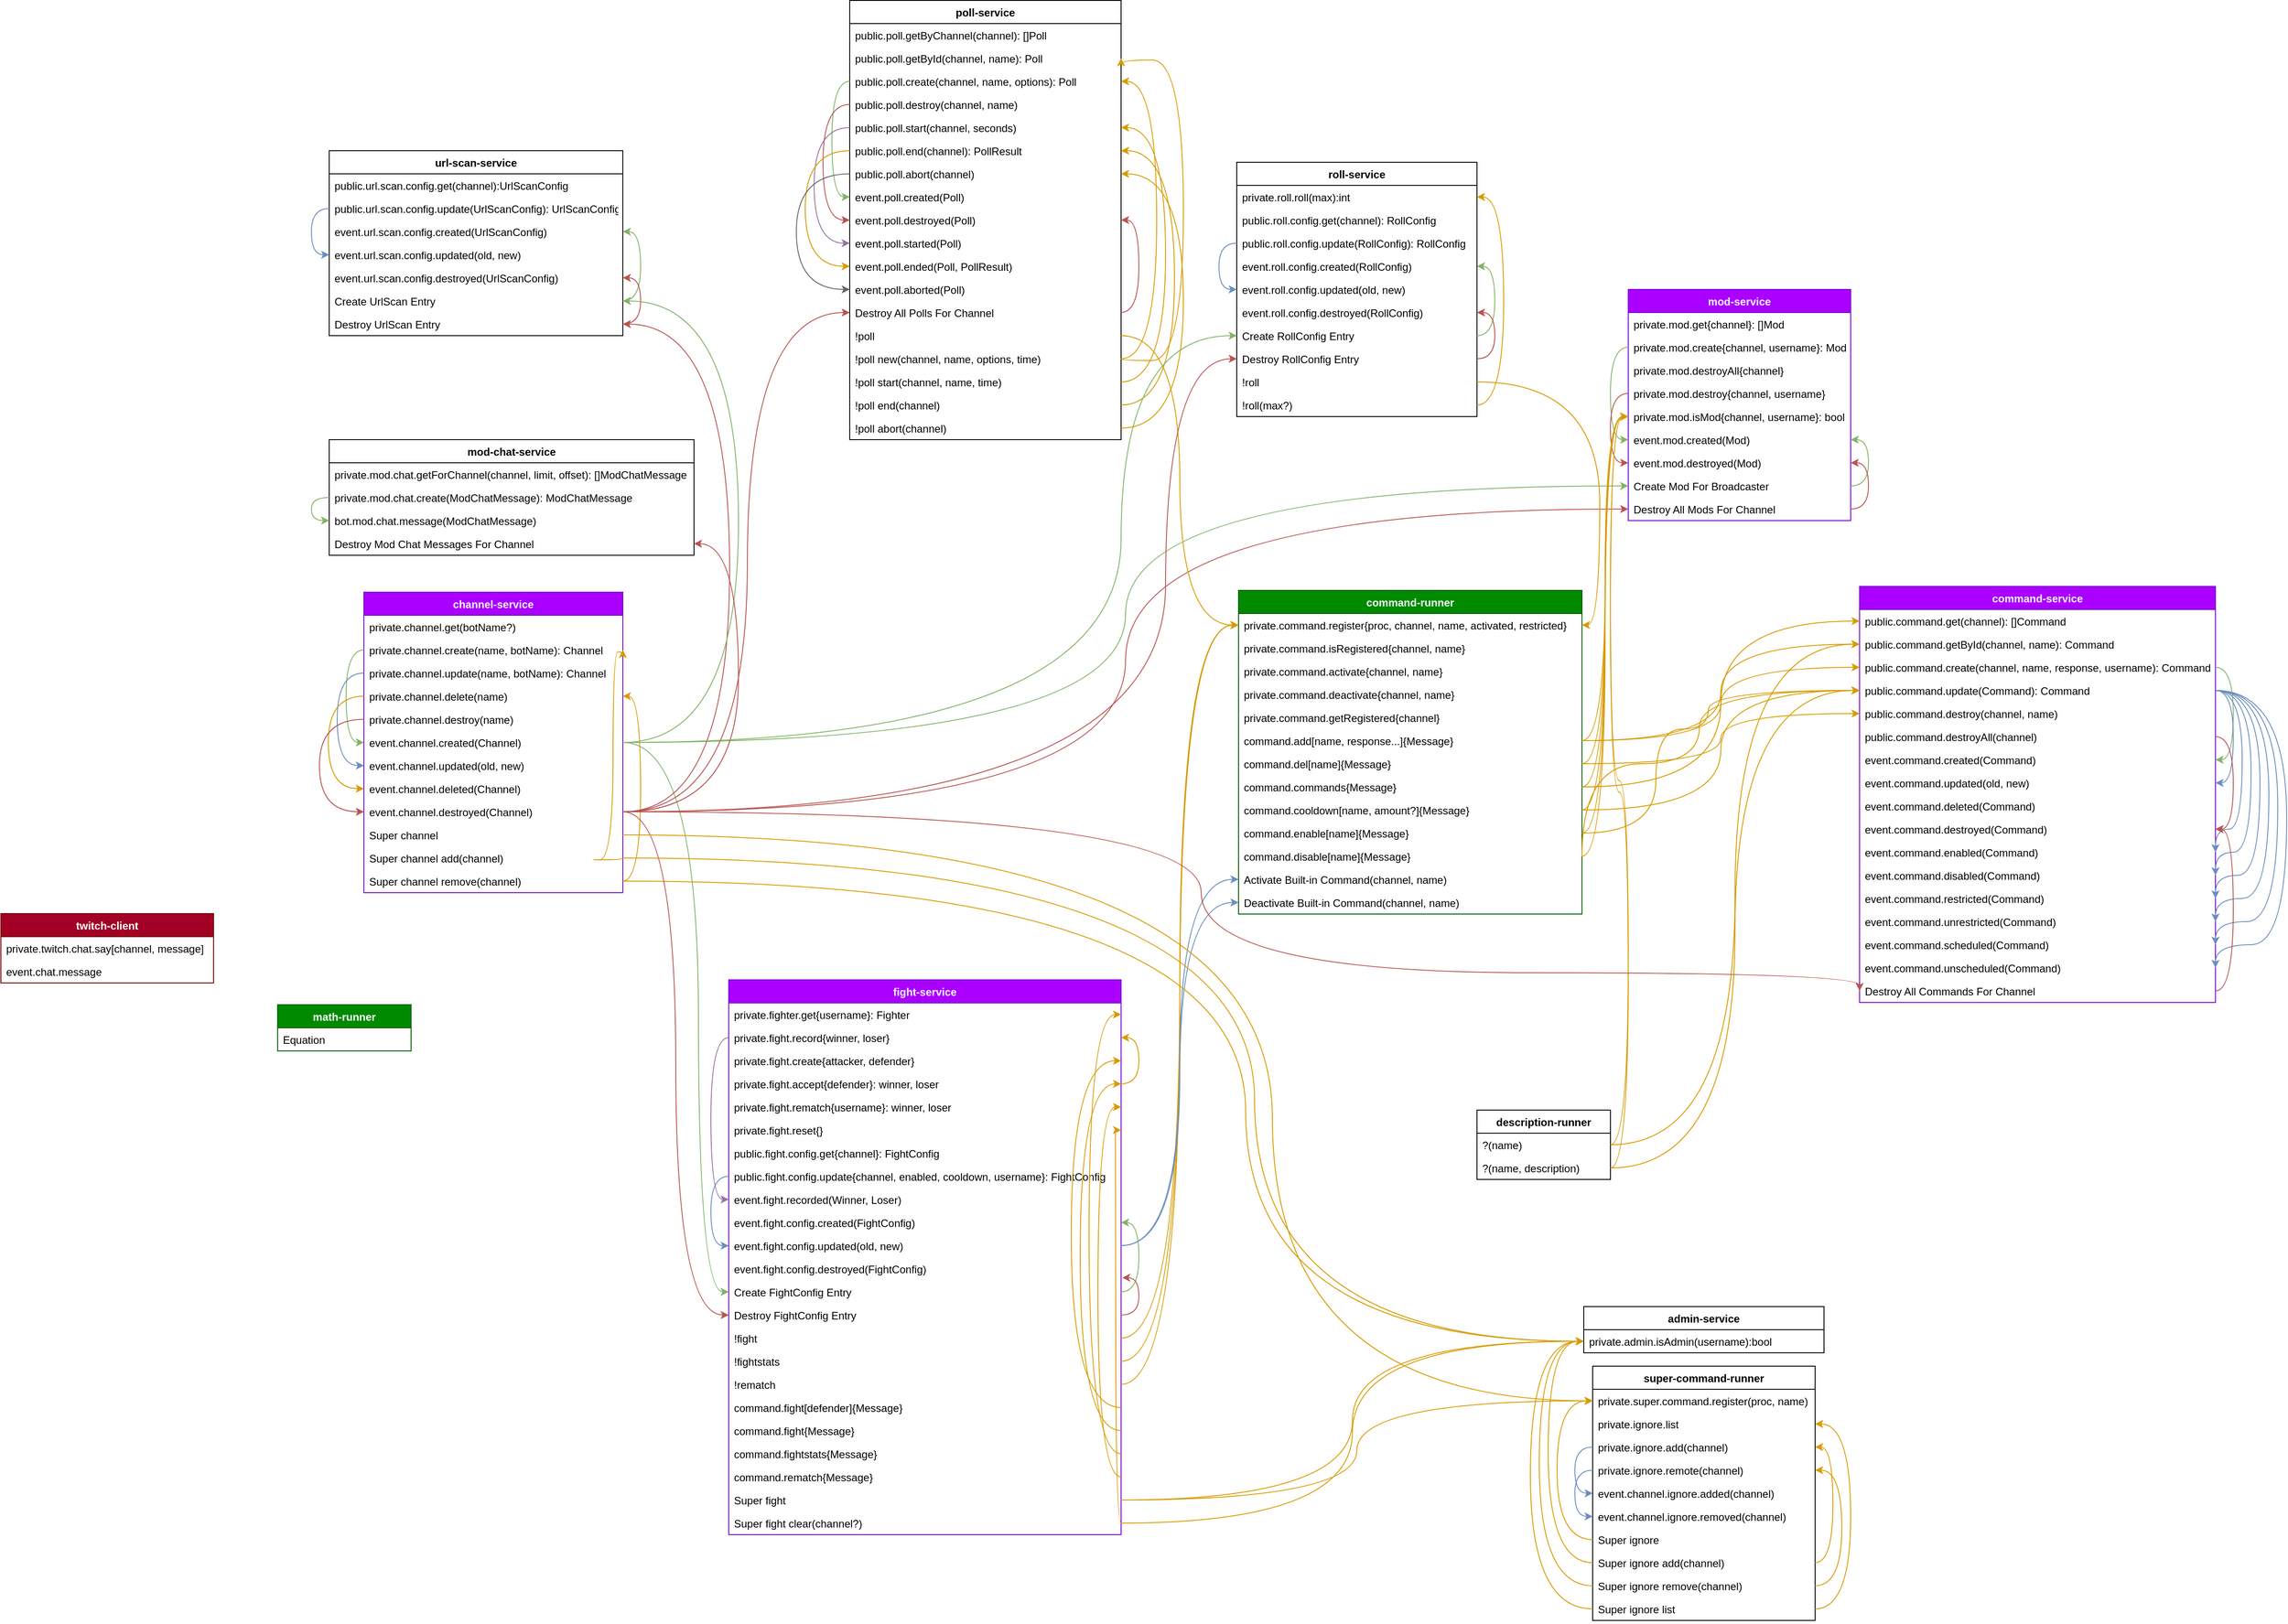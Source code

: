 <mxfile version="10.6.7" type="github"><diagram id="UFpzt-45oxmUa87XOhIg" name="Page-1"><mxGraphModel dx="452" dy="515" grid="0" gridSize="10" guides="1" tooltips="1" connect="1" arrows="1" fold="1" page="1" pageScale="1" pageWidth="10000" pageHeight="10000" math="0" shadow="0"><root><mxCell id="0"/><mxCell id="1" parent="0"/><mxCell id="XVTuqHwqc4bGBCBkc0RM-8" value="channel-service&#10;" style="swimlane;fontStyle=1;align=center;verticalAlign=top;childLayout=stackLayout;horizontal=1;startSize=26;horizontalStack=0;resizeParent=1;resizeParentMax=0;resizeLast=0;collapsible=1;marginBottom=0;fillColor=#aa00ff;strokeColor=#7700CC;fontColor=#ffffff;" parent="1" vertex="1"><mxGeometry x="1159" y="2496" width="291" height="338" as="geometry"><mxRectangle x="20" y="20" width="90" height="26" as="alternateBounds"/></mxGeometry></mxCell><mxCell id="XVTuqHwqc4bGBCBkc0RM-9" value="private.channel.get(botName?)" style="text;strokeColor=none;fillColor=none;align=left;verticalAlign=top;spacingLeft=4;spacingRight=4;overflow=hidden;rotatable=0;points=[[0,0.5],[1,0.5]];portConstraint=eastwest;" parent="XVTuqHwqc4bGBCBkc0RM-8" vertex="1"><mxGeometry y="26" width="291" height="26" as="geometry"/></mxCell><mxCell id="m_cscke2ilRDuO96fSFW-115" style="edgeStyle=orthogonalEdgeStyle;curved=1;orthogonalLoop=1;jettySize=auto;html=1;exitX=0;exitY=0.5;exitDx=0;exitDy=0;entryX=0;entryY=0.5;entryDx=0;entryDy=0;fillColor=#d5e8d4;strokeColor=#82b366;" parent="XVTuqHwqc4bGBCBkc0RM-8" source="XVTuqHwqc4bGBCBkc0RM-11" target="XVTuqHwqc4bGBCBkc0RM-27" edge="1"><mxGeometry relative="1" as="geometry"/></mxCell><mxCell id="XVTuqHwqc4bGBCBkc0RM-11" value="private.channel.create(name, botName): Channel&#10;" style="text;strokeColor=none;fillColor=none;align=left;verticalAlign=top;spacingLeft=4;spacingRight=4;overflow=hidden;rotatable=0;points=[[0,0.5],[1,0.5]];portConstraint=eastwest;" parent="XVTuqHwqc4bGBCBkc0RM-8" vertex="1"><mxGeometry y="52" width="291" height="26" as="geometry"/></mxCell><mxCell id="m_cscke2ilRDuO96fSFW-116" style="edgeStyle=orthogonalEdgeStyle;curved=1;orthogonalLoop=1;jettySize=auto;html=1;exitX=0;exitY=0.5;exitDx=0;exitDy=0;entryX=0;entryY=0.5;entryDx=0;entryDy=0;fillColor=#dae8fc;strokeColor=#6c8ebf;" parent="XVTuqHwqc4bGBCBkc0RM-8" source="XVTuqHwqc4bGBCBkc0RM-13" target="XVTuqHwqc4bGBCBkc0RM-14" edge="1"><mxGeometry relative="1" as="geometry"><Array as="points"><mxPoint x="-30" y="91"/><mxPoint x="-30" y="195"/></Array></mxGeometry></mxCell><mxCell id="XVTuqHwqc4bGBCBkc0RM-13" value="private.channel.update(name, botName): Channel&#10;" style="text;strokeColor=none;fillColor=none;align=left;verticalAlign=top;spacingLeft=4;spacingRight=4;overflow=hidden;rotatable=0;points=[[0,0.5],[1,0.5]];portConstraint=eastwest;" parent="XVTuqHwqc4bGBCBkc0RM-8" vertex="1"><mxGeometry y="78" width="291" height="26" as="geometry"/></mxCell><mxCell id="m_cscke2ilRDuO96fSFW-117" style="edgeStyle=orthogonalEdgeStyle;curved=1;orthogonalLoop=1;jettySize=auto;html=1;exitX=0;exitY=0.5;exitDx=0;exitDy=0;entryX=0;entryY=0.5;entryDx=0;entryDy=0;fillColor=#ffe6cc;strokeColor=#d79b00;" parent="XVTuqHwqc4bGBCBkc0RM-8" source="XVTuqHwqc4bGBCBkc0RM-26" target="XVTuqHwqc4bGBCBkc0RM-28" edge="1"><mxGeometry relative="1" as="geometry"><Array as="points"><mxPoint x="-40" y="117"/><mxPoint x="-40" y="221"/></Array></mxGeometry></mxCell><mxCell id="XVTuqHwqc4bGBCBkc0RM-26" value="private.channel.delete(name)&#10;" style="text;strokeColor=none;fillColor=none;align=left;verticalAlign=top;spacingLeft=4;spacingRight=4;overflow=hidden;rotatable=0;points=[[0,0.5],[1,0.5]];portConstraint=eastwest;" parent="XVTuqHwqc4bGBCBkc0RM-8" vertex="1"><mxGeometry y="104" width="291" height="26" as="geometry"/></mxCell><mxCell id="m_cscke2ilRDuO96fSFW-118" style="edgeStyle=orthogonalEdgeStyle;curved=1;orthogonalLoop=1;jettySize=auto;html=1;exitX=0;exitY=0.5;exitDx=0;exitDy=0;entryX=0;entryY=0.5;entryDx=0;entryDy=0;fillColor=#f8cecc;strokeColor=#b85450;" parent="XVTuqHwqc4bGBCBkc0RM-8" source="XVTuqHwqc4bGBCBkc0RM-47" target="m_cscke2ilRDuO96fSFW-1" edge="1"><mxGeometry relative="1" as="geometry"><Array as="points"><mxPoint x="-50" y="143"/><mxPoint x="-50" y="247"/></Array></mxGeometry></mxCell><mxCell id="XVTuqHwqc4bGBCBkc0RM-47" value="private.channel.destroy(name)&#10;" style="text;strokeColor=none;fillColor=none;align=left;verticalAlign=top;spacingLeft=4;spacingRight=4;overflow=hidden;rotatable=0;points=[[0,0.5],[1,0.5]];portConstraint=eastwest;" parent="XVTuqHwqc4bGBCBkc0RM-8" vertex="1"><mxGeometry y="130" width="291" height="26" as="geometry"/></mxCell><mxCell id="XVTuqHwqc4bGBCBkc0RM-27" value="event.channel.created(Channel)&#10;" style="text;strokeColor=none;fillColor=none;align=left;verticalAlign=top;spacingLeft=4;spacingRight=4;overflow=hidden;rotatable=0;points=[[0,0.5],[1,0.5]];portConstraint=eastwest;" parent="XVTuqHwqc4bGBCBkc0RM-8" vertex="1"><mxGeometry y="156" width="291" height="26" as="geometry"/></mxCell><mxCell id="XVTuqHwqc4bGBCBkc0RM-14" value="event.channel.updated(old, new)&#10;" style="text;strokeColor=none;fillColor=none;align=left;verticalAlign=top;spacingLeft=4;spacingRight=4;overflow=hidden;rotatable=0;points=[[0,0.5],[1,0.5]];portConstraint=eastwest;" parent="XVTuqHwqc4bGBCBkc0RM-8" vertex="1"><mxGeometry y="182" width="291" height="26" as="geometry"/></mxCell><mxCell id="XVTuqHwqc4bGBCBkc0RM-28" value="event.channel.deleted(Channel)&#10;" style="text;strokeColor=none;fillColor=none;align=left;verticalAlign=top;spacingLeft=4;spacingRight=4;overflow=hidden;rotatable=0;points=[[0,0.5],[1,0.5]];portConstraint=eastwest;" parent="XVTuqHwqc4bGBCBkc0RM-8" vertex="1"><mxGeometry y="208" width="291" height="26" as="geometry"/></mxCell><mxCell id="m_cscke2ilRDuO96fSFW-1" value="event.channel.destroyed(Channel)&#10;" style="text;strokeColor=none;fillColor=none;align=left;verticalAlign=top;spacingLeft=4;spacingRight=4;overflow=hidden;rotatable=0;points=[[0,0.5],[1,0.5]];portConstraint=eastwest;" parent="XVTuqHwqc4bGBCBkc0RM-8" vertex="1"><mxGeometry y="234" width="291" height="26" as="geometry"/></mxCell><mxCell id="m_cscke2ilRDuO96fSFW-257" value="Super channel&#10;" style="text;strokeColor=none;fillColor=none;align=left;verticalAlign=top;spacingLeft=4;spacingRight=4;overflow=hidden;rotatable=0;points=[[0,0.5],[1,0.5]];portConstraint=eastwest;" parent="XVTuqHwqc4bGBCBkc0RM-8" vertex="1"><mxGeometry y="260" width="291" height="26" as="geometry"/></mxCell><mxCell id="m_cscke2ilRDuO96fSFW-262" style="edgeStyle=orthogonalEdgeStyle;curved=1;orthogonalLoop=1;jettySize=auto;html=1;exitX=1;exitY=0.5;exitDx=0;exitDy=0;entryX=1;entryY=0.5;entryDx=0;entryDy=0;fillColor=#ffe6cc;strokeColor=#d79b00;" parent="XVTuqHwqc4bGBCBkc0RM-8" source="m_cscke2ilRDuO96fSFW-258" target="XVTuqHwqc4bGBCBkc0RM-11" edge="1"><mxGeometry relative="1" as="geometry"><Array as="points"><mxPoint x="250" y="301"/><mxPoint x="280" y="301"/><mxPoint x="280" y="67"/><mxPoint x="250" y="67"/></Array></mxGeometry></mxCell><mxCell id="m_cscke2ilRDuO96fSFW-258" value="Super channel add(channel)&#10;" style="text;strokeColor=none;fillColor=none;align=left;verticalAlign=top;spacingLeft=4;spacingRight=4;overflow=hidden;rotatable=0;points=[[0,0.5],[1,0.5]];portConstraint=eastwest;" parent="XVTuqHwqc4bGBCBkc0RM-8" vertex="1"><mxGeometry y="286" width="291" height="26" as="geometry"/></mxCell><mxCell id="m_cscke2ilRDuO96fSFW-265" style="edgeStyle=orthogonalEdgeStyle;curved=1;orthogonalLoop=1;jettySize=auto;html=1;exitX=1;exitY=0.5;exitDx=0;exitDy=0;fillColor=#ffe6cc;strokeColor=#d79b00;" parent="XVTuqHwqc4bGBCBkc0RM-8" source="m_cscke2ilRDuO96fSFW-259" target="XVTuqHwqc4bGBCBkc0RM-26" edge="1"><mxGeometry relative="1" as="geometry"/></mxCell><mxCell id="m_cscke2ilRDuO96fSFW-259" value="Super channel remove(channel)&#10;" style="text;strokeColor=none;fillColor=none;align=left;verticalAlign=top;spacingLeft=4;spacingRight=4;overflow=hidden;rotatable=0;points=[[0,0.5],[1,0.5]];portConstraint=eastwest;" parent="XVTuqHwqc4bGBCBkc0RM-8" vertex="1"><mxGeometry y="312" width="291" height="26" as="geometry"/></mxCell><mxCell id="XVTuqHwqc4bGBCBkc0RM-15" value="command-service&#10;" style="swimlane;fontStyle=1;align=center;verticalAlign=top;childLayout=stackLayout;horizontal=1;startSize=26;horizontalStack=0;resizeParent=1;resizeParentMax=0;resizeLast=0;collapsible=1;marginBottom=0;fillColor=#aa00ff;strokeColor=#7700CC;fontColor=#ffffff;" parent="1" vertex="1"><mxGeometry x="2840" y="2489.5" width="400" height="468" as="geometry"><mxRectangle x="20" y="20" width="90" height="26" as="alternateBounds"/></mxGeometry></mxCell><mxCell id="XVTuqHwqc4bGBCBkc0RM-16" value="public.command.get(channel): []Command" style="text;strokeColor=none;fillColor=none;align=left;verticalAlign=top;spacingLeft=4;spacingRight=4;overflow=hidden;rotatable=0;points=[[0,0.5],[1,0.5]];portConstraint=eastwest;" parent="XVTuqHwqc4bGBCBkc0RM-15" vertex="1"><mxGeometry y="26" width="400" height="26" as="geometry"/></mxCell><mxCell id="XVTuqHwqc4bGBCBkc0RM-18" value="public.command.getById(channel, name): Command&#10;" style="text;strokeColor=none;fillColor=none;align=left;verticalAlign=top;spacingLeft=4;spacingRight=4;overflow=hidden;rotatable=0;points=[[0,0.5],[1,0.5]];portConstraint=eastwest;" parent="XVTuqHwqc4bGBCBkc0RM-15" vertex="1"><mxGeometry y="52" width="400" height="26" as="geometry"/></mxCell><mxCell id="m_cscke2ilRDuO96fSFW-146" style="edgeStyle=orthogonalEdgeStyle;curved=1;orthogonalLoop=1;jettySize=auto;html=1;exitX=1;exitY=0.5;exitDx=0;exitDy=0;entryX=1;entryY=0.5;entryDx=0;entryDy=0;fillColor=#d5e8d4;strokeColor=#82b366;" parent="XVTuqHwqc4bGBCBkc0RM-15" source="XVTuqHwqc4bGBCBkc0RM-19" target="XVTuqHwqc4bGBCBkc0RM-30" edge="1"><mxGeometry relative="1" as="geometry"/></mxCell><mxCell id="XVTuqHwqc4bGBCBkc0RM-19" value="public.command.create(channel, name, response, username): Command&#10;" style="text;strokeColor=none;fillColor=none;align=left;verticalAlign=top;spacingLeft=4;spacingRight=4;overflow=hidden;rotatable=0;points=[[0,0.5],[1,0.5]];portConstraint=eastwest;" parent="XVTuqHwqc4bGBCBkc0RM-15" vertex="1"><mxGeometry y="78" width="400" height="26" as="geometry"/></mxCell><mxCell id="m_cscke2ilRDuO96fSFW-150" style="edgeStyle=orthogonalEdgeStyle;curved=1;orthogonalLoop=1;jettySize=auto;html=1;exitX=1;exitY=0.5;exitDx=0;exitDy=0;entryX=1;entryY=0.5;entryDx=0;entryDy=0;fillColor=#dae8fc;strokeColor=#6c8ebf;" parent="XVTuqHwqc4bGBCBkc0RM-15" source="XVTuqHwqc4bGBCBkc0RM-20" target="XVTuqHwqc4bGBCBkc0RM-29" edge="1"><mxGeometry relative="1" as="geometry"/></mxCell><mxCell id="m_cscke2ilRDuO96fSFW-151" style="edgeStyle=orthogonalEdgeStyle;curved=1;orthogonalLoop=1;jettySize=auto;html=1;exitX=1;exitY=0.5;exitDx=0;exitDy=0;entryX=1;entryY=0.5;entryDx=0;entryDy=0;fillColor=#dae8fc;strokeColor=#6c8ebf;" parent="XVTuqHwqc4bGBCBkc0RM-15" source="XVTuqHwqc4bGBCBkc0RM-20" target="XVTuqHwqc4bGBCBkc0RM-32" edge="1"><mxGeometry relative="1" as="geometry"><Array as="points"><mxPoint x="430" y="117"/><mxPoint x="430" y="273"/></Array></mxGeometry></mxCell><mxCell id="m_cscke2ilRDuO96fSFW-152" style="edgeStyle=orthogonalEdgeStyle;curved=1;orthogonalLoop=1;jettySize=auto;html=1;exitX=1;exitY=0.5;exitDx=0;exitDy=0;entryX=1;entryY=0.5;entryDx=0;entryDy=0;fillColor=#dae8fc;strokeColor=#6c8ebf;" parent="XVTuqHwqc4bGBCBkc0RM-15" source="XVTuqHwqc4bGBCBkc0RM-20" target="XVTuqHwqc4bGBCBkc0RM-33" edge="1"><mxGeometry relative="1" as="geometry"><Array as="points"><mxPoint x="440" y="117"/><mxPoint x="440" y="299"/></Array></mxGeometry></mxCell><mxCell id="m_cscke2ilRDuO96fSFW-153" style="edgeStyle=orthogonalEdgeStyle;curved=1;orthogonalLoop=1;jettySize=auto;html=1;exitX=1;exitY=0.5;exitDx=0;exitDy=0;entryX=1;entryY=0.5;entryDx=0;entryDy=0;fillColor=#dae8fc;strokeColor=#6c8ebf;" parent="XVTuqHwqc4bGBCBkc0RM-15" source="XVTuqHwqc4bGBCBkc0RM-20" target="XVTuqHwqc4bGBCBkc0RM-34" edge="1"><mxGeometry relative="1" as="geometry"><Array as="points"><mxPoint x="450" y="117"/><mxPoint x="450" y="325"/></Array></mxGeometry></mxCell><mxCell id="m_cscke2ilRDuO96fSFW-154" style="edgeStyle=orthogonalEdgeStyle;curved=1;orthogonalLoop=1;jettySize=auto;html=1;exitX=1;exitY=0.5;exitDx=0;exitDy=0;entryX=1;entryY=0.5;entryDx=0;entryDy=0;fillColor=#dae8fc;strokeColor=#6c8ebf;" parent="XVTuqHwqc4bGBCBkc0RM-15" source="XVTuqHwqc4bGBCBkc0RM-20" target="XVTuqHwqc4bGBCBkc0RM-35" edge="1"><mxGeometry relative="1" as="geometry"><Array as="points"><mxPoint x="460" y="117"/><mxPoint x="460" y="351"/></Array></mxGeometry></mxCell><mxCell id="m_cscke2ilRDuO96fSFW-155" style="edgeStyle=orthogonalEdgeStyle;curved=1;orthogonalLoop=1;jettySize=auto;html=1;exitX=1;exitY=0.5;exitDx=0;exitDy=0;entryX=1;entryY=0.5;entryDx=0;entryDy=0;fillColor=#dae8fc;strokeColor=#6c8ebf;" parent="XVTuqHwqc4bGBCBkc0RM-15" source="XVTuqHwqc4bGBCBkc0RM-20" target="XVTuqHwqc4bGBCBkc0RM-36" edge="1"><mxGeometry relative="1" as="geometry"><Array as="points"><mxPoint x="470" y="117"/><mxPoint x="470" y="377"/></Array></mxGeometry></mxCell><mxCell id="m_cscke2ilRDuO96fSFW-156" style="edgeStyle=orthogonalEdgeStyle;curved=1;orthogonalLoop=1;jettySize=auto;html=1;exitX=1;exitY=0.5;exitDx=0;exitDy=0;entryX=1;entryY=0.5;entryDx=0;entryDy=0;fillColor=#dae8fc;strokeColor=#6c8ebf;" parent="XVTuqHwqc4bGBCBkc0RM-15" source="XVTuqHwqc4bGBCBkc0RM-20" target="XVTuqHwqc4bGBCBkc0RM-37" edge="1"><mxGeometry relative="1" as="geometry"><Array as="points"><mxPoint x="480" y="117"/><mxPoint x="480" y="403"/></Array></mxGeometry></mxCell><mxCell id="XVTuqHwqc4bGBCBkc0RM-20" value="public.command.update(Command): Command&#10;" style="text;strokeColor=none;fillColor=none;align=left;verticalAlign=top;spacingLeft=4;spacingRight=4;overflow=hidden;rotatable=0;points=[[0,0.5],[1,0.5]];portConstraint=eastwest;" parent="XVTuqHwqc4bGBCBkc0RM-15" vertex="1"><mxGeometry y="104" width="400" height="26" as="geometry"/></mxCell><mxCell id="m_cscke2ilRDuO96fSFW-157" style="edgeStyle=orthogonalEdgeStyle;curved=1;orthogonalLoop=1;jettySize=auto;html=1;exitX=1;exitY=0.5;exitDx=0;exitDy=0;entryX=1;entryY=0.5;entryDx=0;entryDy=0;fillColor=#f8cecc;strokeColor=#b85450;" parent="XVTuqHwqc4bGBCBkc0RM-15" source="XVTuqHwqc4bGBCBkc0RM-21" target="m_cscke2ilRDuO96fSFW-107" edge="1"><mxGeometry relative="1" as="geometry"/></mxCell><mxCell id="etJopJw0Ae102Q40aH5g-1" value="public.command.destroy(channel, name)&#10;" style="text;strokeColor=none;fillColor=none;align=left;verticalAlign=top;spacingLeft=4;spacingRight=4;overflow=hidden;rotatable=0;points=[[0,0.5],[1,0.5]];portConstraint=eastwest;" parent="XVTuqHwqc4bGBCBkc0RM-15" vertex="1"><mxGeometry y="130" width="400" height="26" as="geometry"/></mxCell><mxCell id="XVTuqHwqc4bGBCBkc0RM-21" value="public.command.destroyAll(channel)&#10;" style="text;strokeColor=none;fillColor=none;align=left;verticalAlign=top;spacingLeft=4;spacingRight=4;overflow=hidden;rotatable=0;points=[[0,0.5],[1,0.5]];portConstraint=eastwest;" parent="XVTuqHwqc4bGBCBkc0RM-15" vertex="1"><mxGeometry y="156" width="400" height="26" as="geometry"/></mxCell><mxCell id="XVTuqHwqc4bGBCBkc0RM-30" value="event.command.created(Command)&#10;&#10;" style="text;strokeColor=none;fillColor=none;align=left;verticalAlign=top;spacingLeft=4;spacingRight=4;overflow=hidden;rotatable=0;points=[[0,0.5],[1,0.5]];portConstraint=eastwest;" parent="XVTuqHwqc4bGBCBkc0RM-15" vertex="1"><mxGeometry y="182" width="400" height="26" as="geometry"/></mxCell><mxCell id="XVTuqHwqc4bGBCBkc0RM-29" value="event.command.updated(old, new)&#10;" style="text;strokeColor=none;fillColor=none;align=left;verticalAlign=top;spacingLeft=4;spacingRight=4;overflow=hidden;rotatable=0;points=[[0,0.5],[1,0.5]];portConstraint=eastwest;" parent="XVTuqHwqc4bGBCBkc0RM-15" vertex="1"><mxGeometry y="208" width="400" height="26" as="geometry"/></mxCell><mxCell id="XVTuqHwqc4bGBCBkc0RM-31" value="event.command.deleted(Command)&#10;" style="text;strokeColor=none;fillColor=none;align=left;verticalAlign=top;spacingLeft=4;spacingRight=4;overflow=hidden;rotatable=0;points=[[0,0.5],[1,0.5]];portConstraint=eastwest;" parent="XVTuqHwqc4bGBCBkc0RM-15" vertex="1"><mxGeometry y="234" width="400" height="26" as="geometry"/></mxCell><mxCell id="m_cscke2ilRDuO96fSFW-107" value="event.command.destroyed(Command)&#10;" style="text;strokeColor=none;fillColor=none;align=left;verticalAlign=top;spacingLeft=4;spacingRight=4;overflow=hidden;rotatable=0;points=[[0,0.5],[1,0.5]];portConstraint=eastwest;" parent="XVTuqHwqc4bGBCBkc0RM-15" vertex="1"><mxGeometry y="260" width="400" height="26" as="geometry"/></mxCell><mxCell id="XVTuqHwqc4bGBCBkc0RM-32" value="event.command.enabled(Command)&#10;" style="text;strokeColor=none;fillColor=none;align=left;verticalAlign=top;spacingLeft=4;spacingRight=4;overflow=hidden;rotatable=0;points=[[0,0.5],[1,0.5]];portConstraint=eastwest;" parent="XVTuqHwqc4bGBCBkc0RM-15" vertex="1"><mxGeometry y="286" width="400" height="26" as="geometry"/></mxCell><mxCell id="XVTuqHwqc4bGBCBkc0RM-33" value="event.command.disabled(Command)&#10;" style="text;strokeColor=none;fillColor=none;align=left;verticalAlign=top;spacingLeft=4;spacingRight=4;overflow=hidden;rotatable=0;points=[[0,0.5],[1,0.5]];portConstraint=eastwest;" parent="XVTuqHwqc4bGBCBkc0RM-15" vertex="1"><mxGeometry y="312" width="400" height="26" as="geometry"/></mxCell><mxCell id="XVTuqHwqc4bGBCBkc0RM-34" value="event.command.restricted(Command)&#10;" style="text;strokeColor=none;fillColor=none;align=left;verticalAlign=top;spacingLeft=4;spacingRight=4;overflow=hidden;rotatable=0;points=[[0,0.5],[1,0.5]];portConstraint=eastwest;" parent="XVTuqHwqc4bGBCBkc0RM-15" vertex="1"><mxGeometry y="338" width="400" height="26" as="geometry"/></mxCell><mxCell id="XVTuqHwqc4bGBCBkc0RM-35" value="event.command.unrestricted(Command)&#10;" style="text;strokeColor=none;fillColor=none;align=left;verticalAlign=top;spacingLeft=4;spacingRight=4;overflow=hidden;rotatable=0;points=[[0,0.5],[1,0.5]];portConstraint=eastwest;" parent="XVTuqHwqc4bGBCBkc0RM-15" vertex="1"><mxGeometry y="364" width="400" height="26" as="geometry"/></mxCell><mxCell id="XVTuqHwqc4bGBCBkc0RM-36" value="event.command.scheduled(Command)&#10;" style="text;strokeColor=none;fillColor=none;align=left;verticalAlign=top;spacingLeft=4;spacingRight=4;overflow=hidden;rotatable=0;points=[[0,0.5],[1,0.5]];portConstraint=eastwest;" parent="XVTuqHwqc4bGBCBkc0RM-15" vertex="1"><mxGeometry y="390" width="400" height="26" as="geometry"/></mxCell><mxCell id="XVTuqHwqc4bGBCBkc0RM-37" value="event.command.unscheduled(Command)&#10;" style="text;strokeColor=none;fillColor=none;align=left;verticalAlign=top;spacingLeft=4;spacingRight=4;overflow=hidden;rotatable=0;points=[[0,0.5],[1,0.5]];portConstraint=eastwest;" parent="XVTuqHwqc4bGBCBkc0RM-15" vertex="1"><mxGeometry y="416" width="400" height="26" as="geometry"/></mxCell><mxCell id="m_cscke2ilRDuO96fSFW-109" style="edgeStyle=orthogonalEdgeStyle;curved=1;orthogonalLoop=1;jettySize=auto;html=1;exitX=1;exitY=0.5;exitDx=0;exitDy=0;entryX=1;entryY=0.5;entryDx=0;entryDy=0;fillColor=#f8cecc;strokeColor=#b85450;" parent="XVTuqHwqc4bGBCBkc0RM-15" source="m_cscke2ilRDuO96fSFW-105" target="m_cscke2ilRDuO96fSFW-107" edge="1"><mxGeometry relative="1" as="geometry"/></mxCell><mxCell id="m_cscke2ilRDuO96fSFW-105" value="Destroy All Commands For Channel&#10;" style="text;strokeColor=none;fillColor=none;align=left;verticalAlign=top;spacingLeft=4;spacingRight=4;overflow=hidden;rotatable=0;points=[[0,0.5],[1,0.5]];portConstraint=eastwest;" parent="XVTuqHwqc4bGBCBkc0RM-15" vertex="1"><mxGeometry y="442" width="400" height="26" as="geometry"/></mxCell><mxCell id="XVTuqHwqc4bGBCBkc0RM-38" value="fight-service&#10;" style="swimlane;fontStyle=1;align=center;verticalAlign=top;childLayout=stackLayout;horizontal=1;startSize=26;horizontalStack=0;resizeParent=1;resizeParentMax=0;resizeLast=0;collapsible=1;marginBottom=0;fillColor=#aa00ff;strokeColor=#7700CC;fontColor=#ffffff;" parent="1" vertex="1"><mxGeometry x="1569" y="2932" width="441" height="624" as="geometry"><mxRectangle x="20" y="20" width="90" height="26" as="alternateBounds"/></mxGeometry></mxCell><mxCell id="XVTuqHwqc4bGBCBkc0RM-39" value="private.fighter.get{username}: Fighter" style="text;strokeColor=none;fillColor=none;align=left;verticalAlign=top;spacingLeft=4;spacingRight=4;overflow=hidden;rotatable=0;points=[[0,0.5],[1,0.5]];portConstraint=eastwest;" parent="XVTuqHwqc4bGBCBkc0RM-38" vertex="1"><mxGeometry y="26" width="441" height="26" as="geometry"/></mxCell><mxCell id="m_cscke2ilRDuO96fSFW-119" style="edgeStyle=orthogonalEdgeStyle;curved=1;orthogonalLoop=1;jettySize=auto;html=1;exitX=0;exitY=0.5;exitDx=0;exitDy=0;entryX=0;entryY=0.5;entryDx=0;entryDy=0;fillColor=#e1d5e7;strokeColor=#9673a6;" parent="XVTuqHwqc4bGBCBkc0RM-38" source="XVTuqHwqc4bGBCBkc0RM-41" target="m_cscke2ilRDuO96fSFW-4" edge="1"><mxGeometry relative="1" as="geometry"/></mxCell><mxCell id="XVTuqHwqc4bGBCBkc0RM-41" value="private.fight.record{winner, loser}&#10;" style="text;strokeColor=none;fillColor=none;align=left;verticalAlign=top;spacingLeft=4;spacingRight=4;overflow=hidden;rotatable=0;points=[[0,0.5],[1,0.5]];portConstraint=eastwest;" parent="XVTuqHwqc4bGBCBkc0RM-38" vertex="1"><mxGeometry y="52" width="441" height="26" as="geometry"/></mxCell><mxCell id="XVTuqHwqc4bGBCBkc0RM-42" value="private.fight.create{attacker, defender}&#10;" style="text;strokeColor=none;fillColor=none;align=left;verticalAlign=top;spacingLeft=4;spacingRight=4;overflow=hidden;rotatable=0;points=[[0,0.5],[1,0.5]];portConstraint=eastwest;" parent="XVTuqHwqc4bGBCBkc0RM-38" vertex="1"><mxGeometry y="78" width="441" height="26" as="geometry"/></mxCell><mxCell id="m_cscke2ilRDuO96fSFW-209" style="edgeStyle=orthogonalEdgeStyle;curved=1;orthogonalLoop=1;jettySize=auto;html=1;exitX=1;exitY=0.5;exitDx=0;exitDy=0;entryX=1;entryY=0.5;entryDx=0;entryDy=0;fillColor=#ffe6cc;strokeColor=#d79b00;" parent="XVTuqHwqc4bGBCBkc0RM-38" source="m_cscke2ilRDuO96fSFW-202" target="XVTuqHwqc4bGBCBkc0RM-41" edge="1"><mxGeometry relative="1" as="geometry"/></mxCell><mxCell id="m_cscke2ilRDuO96fSFW-202" value="private.fight.accept{defender}: winner, loser&#10;" style="text;strokeColor=none;fillColor=none;align=left;verticalAlign=top;spacingLeft=4;spacingRight=4;overflow=hidden;rotatable=0;points=[[0,0.5],[1,0.5]];portConstraint=eastwest;" parent="XVTuqHwqc4bGBCBkc0RM-38" vertex="1"><mxGeometry y="104" width="441" height="26" as="geometry"/></mxCell><mxCell id="m_cscke2ilRDuO96fSFW-229" value="private.fight.rematch{username}: winner, loser&#10;" style="text;strokeColor=none;fillColor=none;align=left;verticalAlign=top;spacingLeft=4;spacingRight=4;overflow=hidden;rotatable=0;points=[[0,0.5],[1,0.5]];portConstraint=eastwest;" parent="XVTuqHwqc4bGBCBkc0RM-38" vertex="1"><mxGeometry y="130" width="441" height="26" as="geometry"/></mxCell><mxCell id="m_cscke2ilRDuO96fSFW-203" value="private.fight.reset{}&#10;" style="text;strokeColor=none;fillColor=none;align=left;verticalAlign=top;spacingLeft=4;spacingRight=4;overflow=hidden;rotatable=0;points=[[0,0.5],[1,0.5]];portConstraint=eastwest;" parent="XVTuqHwqc4bGBCBkc0RM-38" vertex="1"><mxGeometry y="156" width="441" height="26" as="geometry"/></mxCell><mxCell id="m_cscke2ilRDuO96fSFW-204" value="public.fight.config.get{channel}: FightConfig&#10;" style="text;strokeColor=none;fillColor=none;align=left;verticalAlign=top;spacingLeft=4;spacingRight=4;overflow=hidden;rotatable=0;points=[[0,0.5],[1,0.5]];portConstraint=eastwest;" parent="XVTuqHwqc4bGBCBkc0RM-38" vertex="1"><mxGeometry y="182" width="441" height="26" as="geometry"/></mxCell><mxCell id="m_cscke2ilRDuO96fSFW-120" style="edgeStyle=orthogonalEdgeStyle;curved=1;orthogonalLoop=1;jettySize=auto;html=1;exitX=0;exitY=0.5;exitDx=0;exitDy=0;entryX=0;entryY=0.5;entryDx=0;entryDy=0;fillColor=#dae8fc;strokeColor=#6c8ebf;" parent="XVTuqHwqc4bGBCBkc0RM-38" source="XVTuqHwqc4bGBCBkc0RM-44" target="m_cscke2ilRDuO96fSFW-2" edge="1"><mxGeometry relative="1" as="geometry"/></mxCell><mxCell id="XVTuqHwqc4bGBCBkc0RM-44" value="public.fight.config.update{channel, enabled, cooldown, username}: FightConfig&#10;" style="text;strokeColor=none;fillColor=none;align=left;verticalAlign=top;spacingLeft=4;spacingRight=4;overflow=hidden;rotatable=0;points=[[0,0.5],[1,0.5]];portConstraint=eastwest;" parent="XVTuqHwqc4bGBCBkc0RM-38" vertex="1"><mxGeometry y="208" width="441" height="26" as="geometry"/></mxCell><mxCell id="m_cscke2ilRDuO96fSFW-4" value="event.fight.recorded(Winner, Loser)&#10;" style="text;strokeColor=none;fillColor=none;align=left;verticalAlign=top;spacingLeft=4;spacingRight=4;overflow=hidden;rotatable=0;points=[[0,0.5],[1,0.5]];portConstraint=eastwest;" parent="XVTuqHwqc4bGBCBkc0RM-38" vertex="1"><mxGeometry y="234" width="441" height="26" as="geometry"/></mxCell><mxCell id="XVTuqHwqc4bGBCBkc0RM-46" value="event.fight.config.created(FightConfig)&#10;" style="text;strokeColor=none;fillColor=none;align=left;verticalAlign=top;spacingLeft=4;spacingRight=4;overflow=hidden;rotatable=0;points=[[0,0.5],[1,0.5]];portConstraint=eastwest;" parent="XVTuqHwqc4bGBCBkc0RM-38" vertex="1"><mxGeometry y="260" width="441" height="26" as="geometry"/></mxCell><mxCell id="m_cscke2ilRDuO96fSFW-2" value="event.fight.config.updated(old, new)&#10;" style="text;strokeColor=none;fillColor=none;align=left;verticalAlign=top;spacingLeft=4;spacingRight=4;overflow=hidden;rotatable=0;points=[[0,0.5],[1,0.5]];portConstraint=eastwest;" parent="XVTuqHwqc4bGBCBkc0RM-38" vertex="1"><mxGeometry y="286" width="441" height="26" as="geometry"/></mxCell><mxCell id="m_cscke2ilRDuO96fSFW-3" value="event.fight.config.destroyed(FightConfig)&#10;" style="text;strokeColor=none;fillColor=none;align=left;verticalAlign=top;spacingLeft=4;spacingRight=4;overflow=hidden;rotatable=0;points=[[0,0.5],[1,0.5]];portConstraint=eastwest;" parent="XVTuqHwqc4bGBCBkc0RM-38" vertex="1"><mxGeometry y="312" width="441" height="26" as="geometry"/></mxCell><mxCell id="m_cscke2ilRDuO96fSFW-84" style="edgeStyle=orthogonalEdgeStyle;curved=1;orthogonalLoop=1;jettySize=auto;html=1;exitX=1;exitY=0.5;exitDx=0;exitDy=0;entryX=1;entryY=0.5;entryDx=0;entryDy=0;fillColor=#d5e8d4;strokeColor=#82b366;" parent="XVTuqHwqc4bGBCBkc0RM-38" source="m_cscke2ilRDuO96fSFW-75" target="XVTuqHwqc4bGBCBkc0RM-46" edge="1"><mxGeometry relative="1" as="geometry"/></mxCell><mxCell id="m_cscke2ilRDuO96fSFW-75" value="Create FightConfig Entry&#10;" style="text;strokeColor=none;fillColor=none;align=left;verticalAlign=top;spacingLeft=4;spacingRight=4;overflow=hidden;rotatable=0;points=[[0,0.5],[1,0.5]];portConstraint=eastwest;" parent="XVTuqHwqc4bGBCBkc0RM-38" vertex="1"><mxGeometry y="338" width="441" height="26" as="geometry"/></mxCell><mxCell id="m_cscke2ilRDuO96fSFW-85" style="edgeStyle=orthogonalEdgeStyle;curved=1;orthogonalLoop=1;jettySize=auto;html=1;exitX=1;exitY=0.5;exitDx=0;exitDy=0;entryX=1.003;entryY=-0.115;entryDx=0;entryDy=0;entryPerimeter=0;fillColor=#f8cecc;strokeColor=#b85450;" parent="XVTuqHwqc4bGBCBkc0RM-38" source="m_cscke2ilRDuO96fSFW-77" target="m_cscke2ilRDuO96fSFW-75" edge="1"><mxGeometry relative="1" as="geometry"/></mxCell><mxCell id="m_cscke2ilRDuO96fSFW-77" value="Destroy FightConfig Entry&#10;" style="text;strokeColor=none;fillColor=none;align=left;verticalAlign=top;spacingLeft=4;spacingRight=4;overflow=hidden;rotatable=0;points=[[0,0.5],[1,0.5]];portConstraint=eastwest;" parent="XVTuqHwqc4bGBCBkc0RM-38" vertex="1"><mxGeometry y="364" width="441" height="26" as="geometry"/></mxCell><mxCell id="m_cscke2ilRDuO96fSFW-186" value="!fight&#10;" style="text;strokeColor=none;fillColor=none;align=left;verticalAlign=top;spacingLeft=4;spacingRight=4;overflow=hidden;rotatable=0;points=[[0,0.5],[1,0.5]];portConstraint=eastwest;" parent="XVTuqHwqc4bGBCBkc0RM-38" vertex="1"><mxGeometry y="390" width="441" height="26" as="geometry"/></mxCell><mxCell id="m_cscke2ilRDuO96fSFW-187" value="!fightstats&#10;" style="text;strokeColor=none;fillColor=none;align=left;verticalAlign=top;spacingLeft=4;spacingRight=4;overflow=hidden;rotatable=0;points=[[0,0.5],[1,0.5]];portConstraint=eastwest;" parent="XVTuqHwqc4bGBCBkc0RM-38" vertex="1"><mxGeometry y="416" width="441" height="26" as="geometry"/></mxCell><mxCell id="m_cscke2ilRDuO96fSFW-188" value="!rematch&#10;" style="text;strokeColor=none;fillColor=none;align=left;verticalAlign=top;spacingLeft=4;spacingRight=4;overflow=hidden;rotatable=0;points=[[0,0.5],[1,0.5]];portConstraint=eastwest;" parent="XVTuqHwqc4bGBCBkc0RM-38" vertex="1"><mxGeometry y="442" width="441" height="26" as="geometry"/></mxCell><mxCell id="m_cscke2ilRDuO96fSFW-232" style="edgeStyle=orthogonalEdgeStyle;curved=1;orthogonalLoop=1;jettySize=auto;html=1;exitX=1;exitY=0.5;exitDx=0;exitDy=0;entryX=1;entryY=0.5;entryDx=0;entryDy=0;fillColor=#ffe6cc;strokeColor=#d79b00;" parent="XVTuqHwqc4bGBCBkc0RM-38" source="m_cscke2ilRDuO96fSFW-189" target="XVTuqHwqc4bGBCBkc0RM-42" edge="1"><mxGeometry relative="1" as="geometry"><Array as="points"><mxPoint x="385" y="481"/><mxPoint x="385" y="91"/></Array></mxGeometry></mxCell><mxCell id="m_cscke2ilRDuO96fSFW-189" value="command.fight[defender]{Message}&#10;" style="text;strokeColor=none;fillColor=none;align=left;verticalAlign=top;spacingLeft=4;spacingRight=4;overflow=hidden;rotatable=0;points=[[0,0.5],[1,0.5]];portConstraint=eastwest;" parent="XVTuqHwqc4bGBCBkc0RM-38" vertex="1"><mxGeometry y="468" width="441" height="26" as="geometry"/></mxCell><mxCell id="m_cscke2ilRDuO96fSFW-233" style="edgeStyle=orthogonalEdgeStyle;curved=1;orthogonalLoop=1;jettySize=auto;html=1;exitX=1;exitY=0.5;exitDx=0;exitDy=0;entryX=1;entryY=0.5;entryDx=0;entryDy=0;fillColor=#ffe6cc;strokeColor=#d79b00;" parent="XVTuqHwqc4bGBCBkc0RM-38" source="m_cscke2ilRDuO96fSFW-190" target="m_cscke2ilRDuO96fSFW-202" edge="1"><mxGeometry relative="1" as="geometry"><Array as="points"><mxPoint x="395" y="507"/><mxPoint x="395" y="117"/></Array></mxGeometry></mxCell><mxCell id="m_cscke2ilRDuO96fSFW-190" value="command.fight{Message}&#10;" style="text;strokeColor=none;fillColor=none;align=left;verticalAlign=top;spacingLeft=4;spacingRight=4;overflow=hidden;rotatable=0;points=[[0,0.5],[1,0.5]];portConstraint=eastwest;" parent="XVTuqHwqc4bGBCBkc0RM-38" vertex="1"><mxGeometry y="494" width="441" height="26" as="geometry"/></mxCell><mxCell id="m_cscke2ilRDuO96fSFW-234" style="edgeStyle=orthogonalEdgeStyle;curved=1;orthogonalLoop=1;jettySize=auto;html=1;exitX=1;exitY=0.5;exitDx=0;exitDy=0;entryX=1;entryY=0.5;entryDx=0;entryDy=0;fillColor=#ffe6cc;strokeColor=#d79b00;" parent="XVTuqHwqc4bGBCBkc0RM-38" source="m_cscke2ilRDuO96fSFW-191" target="XVTuqHwqc4bGBCBkc0RM-39" edge="1"><mxGeometry relative="1" as="geometry"><Array as="points"><mxPoint x="405" y="533"/><mxPoint x="405" y="39"/></Array></mxGeometry></mxCell><mxCell id="m_cscke2ilRDuO96fSFW-191" value="command.fightstats{Message}&#10;" style="text;strokeColor=none;fillColor=none;align=left;verticalAlign=top;spacingLeft=4;spacingRight=4;overflow=hidden;rotatable=0;points=[[0,0.5],[1,0.5]];portConstraint=eastwest;" parent="XVTuqHwqc4bGBCBkc0RM-38" vertex="1"><mxGeometry y="520" width="441" height="26" as="geometry"/></mxCell><mxCell id="m_cscke2ilRDuO96fSFW-231" style="edgeStyle=orthogonalEdgeStyle;curved=1;orthogonalLoop=1;jettySize=auto;html=1;exitX=1;exitY=0.5;exitDx=0;exitDy=0;entryX=1;entryY=0.5;entryDx=0;entryDy=0;fillColor=#ffe6cc;strokeColor=#d79b00;" parent="XVTuqHwqc4bGBCBkc0RM-38" source="m_cscke2ilRDuO96fSFW-192" target="m_cscke2ilRDuO96fSFW-229" edge="1"><mxGeometry relative="1" as="geometry"><Array as="points"><mxPoint x="415" y="559"/><mxPoint x="415" y="143"/></Array></mxGeometry></mxCell><mxCell id="m_cscke2ilRDuO96fSFW-192" value="command.rematch{Message}&#10;" style="text;strokeColor=none;fillColor=none;align=left;verticalAlign=top;spacingLeft=4;spacingRight=4;overflow=hidden;rotatable=0;points=[[0,0.5],[1,0.5]];portConstraint=eastwest;" parent="XVTuqHwqc4bGBCBkc0RM-38" vertex="1"><mxGeometry y="546" width="441" height="26" as="geometry"/></mxCell><mxCell id="m_cscke2ilRDuO96fSFW-227" value="Super fight&#10;" style="text;strokeColor=none;fillColor=none;align=left;verticalAlign=top;spacingLeft=4;spacingRight=4;overflow=hidden;rotatable=0;points=[[0,0.5],[1,0.5]];portConstraint=eastwest;" parent="XVTuqHwqc4bGBCBkc0RM-38" vertex="1"><mxGeometry y="572" width="441" height="26" as="geometry"/></mxCell><mxCell id="m_cscke2ilRDuO96fSFW-235" style="edgeStyle=orthogonalEdgeStyle;curved=1;orthogonalLoop=1;jettySize=auto;html=1;exitX=1;exitY=0.5;exitDx=0;exitDy=0;entryX=1;entryY=0.5;entryDx=0;entryDy=0;fillColor=#ffe6cc;strokeColor=#d79b00;" parent="XVTuqHwqc4bGBCBkc0RM-38" source="m_cscke2ilRDuO96fSFW-228" target="m_cscke2ilRDuO96fSFW-203" edge="1"><mxGeometry relative="1" as="geometry"><Array as="points"><mxPoint x="435" y="611"/><mxPoint x="435" y="169"/></Array></mxGeometry></mxCell><mxCell id="m_cscke2ilRDuO96fSFW-228" value="Super fight clear(channel?)&#10;" style="text;strokeColor=none;fillColor=none;align=left;verticalAlign=top;spacingLeft=4;spacingRight=4;overflow=hidden;rotatable=0;points=[[0,0.5],[1,0.5]];portConstraint=eastwest;" parent="XVTuqHwqc4bGBCBkc0RM-38" vertex="1"><mxGeometry y="598" width="441" height="26" as="geometry"/></mxCell><mxCell id="m_cscke2ilRDuO96fSFW-5" value="mod-service&#10;" style="swimlane;fontStyle=1;align=center;verticalAlign=top;childLayout=stackLayout;horizontal=1;startSize=26;horizontalStack=0;resizeParent=1;resizeParentMax=0;resizeLast=0;collapsible=1;marginBottom=0;fillColor=#aa00ff;strokeColor=#7700CC;fontColor=#ffffff;" parent="1" vertex="1"><mxGeometry x="2580" y="2155.5" width="250" height="260" as="geometry"><mxRectangle x="20" y="20" width="90" height="26" as="alternateBounds"/></mxGeometry></mxCell><mxCell id="etJopJw0Ae102Q40aH5g-5" value="private.mod.get{channel}: []Mod" style="text;strokeColor=none;fillColor=none;align=left;verticalAlign=top;spacingLeft=4;spacingRight=4;overflow=hidden;rotatable=0;points=[[0,0.5],[1,0.5]];portConstraint=eastwest;" parent="m_cscke2ilRDuO96fSFW-5" vertex="1"><mxGeometry y="26" width="250" height="26" as="geometry"/></mxCell><mxCell id="m_cscke2ilRDuO96fSFW-123" style="edgeStyle=orthogonalEdgeStyle;curved=1;orthogonalLoop=1;jettySize=auto;html=1;exitX=0;exitY=0.5;exitDx=0;exitDy=0;entryX=0;entryY=0.5;entryDx=0;entryDy=0;fillColor=#d5e8d4;strokeColor=#82b366;" parent="m_cscke2ilRDuO96fSFW-5" source="m_cscke2ilRDuO96fSFW-8" target="m_cscke2ilRDuO96fSFW-11" edge="1"><mxGeometry relative="1" as="geometry"/></mxCell><mxCell id="m_cscke2ilRDuO96fSFW-8" value="private.mod.create{channel, username}: Mod&#10;" style="text;strokeColor=none;fillColor=none;align=left;verticalAlign=top;spacingLeft=4;spacingRight=4;overflow=hidden;rotatable=0;points=[[0,0.5],[1,0.5]];portConstraint=eastwest;" parent="m_cscke2ilRDuO96fSFW-5" vertex="1"><mxGeometry y="52" width="250" height="26" as="geometry"/></mxCell><mxCell id="m_cscke2ilRDuO96fSFW-124" style="edgeStyle=orthogonalEdgeStyle;curved=1;orthogonalLoop=1;jettySize=auto;html=1;exitX=0;exitY=0.5;exitDx=0;exitDy=0;entryX=0;entryY=0.5;entryDx=0;entryDy=0;fillColor=#f8cecc;strokeColor=#b85450;" parent="m_cscke2ilRDuO96fSFW-5" source="m_cscke2ilRDuO96fSFW-9" target="m_cscke2ilRDuO96fSFW-12" edge="1"><mxGeometry relative="1" as="geometry"/></mxCell><mxCell id="etJopJw0Ae102Q40aH5g-6" value="private.mod.destroyAll{channel}&#10;" style="text;strokeColor=none;fillColor=none;align=left;verticalAlign=top;spacingLeft=4;spacingRight=4;overflow=hidden;rotatable=0;points=[[0,0.5],[1,0.5]];portConstraint=eastwest;" parent="m_cscke2ilRDuO96fSFW-5" vertex="1"><mxGeometry y="78" width="250" height="26" as="geometry"/></mxCell><mxCell id="m_cscke2ilRDuO96fSFW-9" value="private.mod.destroy{channel, username}&#10;" style="text;strokeColor=none;fillColor=none;align=left;verticalAlign=top;spacingLeft=4;spacingRight=4;overflow=hidden;rotatable=0;points=[[0,0.5],[1,0.5]];portConstraint=eastwest;" parent="m_cscke2ilRDuO96fSFW-5" vertex="1"><mxGeometry y="104" width="250" height="26" as="geometry"/></mxCell><mxCell id="m_cscke2ilRDuO96fSFW-10" value="private.mod.isMod{channel, username}: bool&#10;" style="text;strokeColor=none;fillColor=none;align=left;verticalAlign=top;spacingLeft=4;spacingRight=4;overflow=hidden;rotatable=0;points=[[0,0.5],[1,0.5]];portConstraint=eastwest;" parent="m_cscke2ilRDuO96fSFW-5" vertex="1"><mxGeometry y="130" width="250" height="26" as="geometry"/></mxCell><mxCell id="m_cscke2ilRDuO96fSFW-11" value="event.mod.created(Mod)&#10;" style="text;strokeColor=none;fillColor=none;align=left;verticalAlign=top;spacingLeft=4;spacingRight=4;overflow=hidden;rotatable=0;points=[[0,0.5],[1,0.5]];portConstraint=eastwest;" parent="m_cscke2ilRDuO96fSFW-5" vertex="1"><mxGeometry y="156" width="250" height="26" as="geometry"/></mxCell><mxCell id="m_cscke2ilRDuO96fSFW-12" value="event.mod.destroyed(Mod)&#10;" style="text;strokeColor=none;fillColor=none;align=left;verticalAlign=top;spacingLeft=4;spacingRight=4;overflow=hidden;rotatable=0;points=[[0,0.5],[1,0.5]];portConstraint=eastwest;" parent="m_cscke2ilRDuO96fSFW-5" vertex="1"><mxGeometry y="182" width="250" height="26" as="geometry"/></mxCell><mxCell id="m_cscke2ilRDuO96fSFW-92" style="edgeStyle=orthogonalEdgeStyle;curved=1;orthogonalLoop=1;jettySize=auto;html=1;exitX=1;exitY=0.5;exitDx=0;exitDy=0;entryX=1;entryY=0.5;entryDx=0;entryDy=0;fillColor=#d5e8d4;strokeColor=#82b366;" parent="m_cscke2ilRDuO96fSFW-5" source="m_cscke2ilRDuO96fSFW-88" target="m_cscke2ilRDuO96fSFW-11" edge="1"><mxGeometry relative="1" as="geometry"/></mxCell><mxCell id="m_cscke2ilRDuO96fSFW-88" value="Create Mod For Broadcaster&#10;" style="text;strokeColor=none;fillColor=none;align=left;verticalAlign=top;spacingLeft=4;spacingRight=4;overflow=hidden;rotatable=0;points=[[0,0.5],[1,0.5]];portConstraint=eastwest;" parent="m_cscke2ilRDuO96fSFW-5" vertex="1"><mxGeometry y="208" width="250" height="26" as="geometry"/></mxCell><mxCell id="m_cscke2ilRDuO96fSFW-93" style="edgeStyle=orthogonalEdgeStyle;curved=1;orthogonalLoop=1;jettySize=auto;html=1;exitX=1;exitY=0.5;exitDx=0;exitDy=0;entryX=1;entryY=0.5;entryDx=0;entryDy=0;fillColor=#f8cecc;strokeColor=#b85450;" parent="m_cscke2ilRDuO96fSFW-5" source="m_cscke2ilRDuO96fSFW-89" target="m_cscke2ilRDuO96fSFW-12" edge="1"><mxGeometry relative="1" as="geometry"/></mxCell><mxCell id="m_cscke2ilRDuO96fSFW-89" value="Destroy All Mods For Channel&#10;" style="text;strokeColor=none;fillColor=none;align=left;verticalAlign=top;spacingLeft=4;spacingRight=4;overflow=hidden;rotatable=0;points=[[0,0.5],[1,0.5]];portConstraint=eastwest;" parent="m_cscke2ilRDuO96fSFW-5" vertex="1"><mxGeometry y="234" width="250" height="26" as="geometry"/></mxCell><mxCell id="m_cscke2ilRDuO96fSFW-17" value="mod-chat-service&#10;" style="swimlane;fontStyle=1;align=center;verticalAlign=top;childLayout=stackLayout;horizontal=1;startSize=26;horizontalStack=0;resizeParent=1;resizeParentMax=0;resizeLast=0;collapsible=1;marginBottom=0;" parent="1" vertex="1"><mxGeometry x="1120" y="2324.5" width="410" height="130" as="geometry"><mxRectangle x="20" y="20" width="90" height="26" as="alternateBounds"/></mxGeometry></mxCell><mxCell id="m_cscke2ilRDuO96fSFW-18" value="private.mod.chat.getForChannel(channel, limit, offset): []ModChatMessage" style="text;strokeColor=none;fillColor=none;align=left;verticalAlign=top;spacingLeft=4;spacingRight=4;overflow=hidden;rotatable=0;points=[[0,0.5],[1,0.5]];portConstraint=eastwest;" parent="m_cscke2ilRDuO96fSFW-17" vertex="1"><mxGeometry y="26" width="410" height="26" as="geometry"/></mxCell><mxCell id="m_cscke2ilRDuO96fSFW-121" style="edgeStyle=orthogonalEdgeStyle;curved=1;orthogonalLoop=1;jettySize=auto;html=1;exitX=0;exitY=0.5;exitDx=0;exitDy=0;entryX=0;entryY=0.5;entryDx=0;entryDy=0;fillColor=#d5e8d4;strokeColor=#82b366;" parent="m_cscke2ilRDuO96fSFW-17" source="m_cscke2ilRDuO96fSFW-19" target="m_cscke2ilRDuO96fSFW-20" edge="1"><mxGeometry relative="1" as="geometry"><Array as="points"><mxPoint x="-20" y="65"/><mxPoint x="-20" y="91"/></Array></mxGeometry></mxCell><mxCell id="m_cscke2ilRDuO96fSFW-19" value="private.mod.chat.create(ModChatMessage): ModChatMessage&#10;" style="text;strokeColor=none;fillColor=none;align=left;verticalAlign=top;spacingLeft=4;spacingRight=4;overflow=hidden;rotatable=0;points=[[0,0.5],[1,0.5]];portConstraint=eastwest;" parent="m_cscke2ilRDuO96fSFW-17" vertex="1"><mxGeometry y="52" width="410" height="26" as="geometry"/></mxCell><mxCell id="m_cscke2ilRDuO96fSFW-20" value="bot.mod.chat.message(ModChatMessage)&#10;" style="text;strokeColor=none;fillColor=none;align=left;verticalAlign=top;spacingLeft=4;spacingRight=4;overflow=hidden;rotatable=0;points=[[0,0.5],[1,0.5]];portConstraint=eastwest;" parent="m_cscke2ilRDuO96fSFW-17" vertex="1"><mxGeometry y="78" width="410" height="26" as="geometry"/></mxCell><mxCell id="m_cscke2ilRDuO96fSFW-113" value="Destroy Mod Chat Messages For Channel&#10;" style="text;strokeColor=none;fillColor=none;align=left;verticalAlign=top;spacingLeft=4;spacingRight=4;overflow=hidden;rotatable=0;points=[[0,0.5],[1,0.5]];portConstraint=eastwest;" parent="m_cscke2ilRDuO96fSFW-17" vertex="1"><mxGeometry y="104" width="410" height="26" as="geometry"/></mxCell><mxCell id="m_cscke2ilRDuO96fSFW-24" value="poll-service&#10;" style="swimlane;fontStyle=1;align=center;verticalAlign=top;childLayout=stackLayout;horizontal=1;startSize=26;horizontalStack=0;resizeParent=1;resizeParentMax=0;resizeLast=0;collapsible=1;marginBottom=0;" parent="1" vertex="1"><mxGeometry x="1705" y="1830.5" width="305" height="494" as="geometry"><mxRectangle x="20" y="20" width="90" height="26" as="alternateBounds"/></mxGeometry></mxCell><mxCell id="m_cscke2ilRDuO96fSFW-25" value="public.poll.getByChannel(channel): []Poll" style="text;strokeColor=none;fillColor=none;align=left;verticalAlign=top;spacingLeft=4;spacingRight=4;overflow=hidden;rotatable=0;points=[[0,0.5],[1,0.5]];portConstraint=eastwest;" parent="m_cscke2ilRDuO96fSFW-24" vertex="1"><mxGeometry y="26" width="305" height="26" as="geometry"/></mxCell><mxCell id="m_cscke2ilRDuO96fSFW-32" value="public.poll.getById(channel, name): Poll" style="text;strokeColor=none;fillColor=none;align=left;verticalAlign=top;spacingLeft=4;spacingRight=4;overflow=hidden;rotatable=0;points=[[0,0.5],[1,0.5]];portConstraint=eastwest;" parent="m_cscke2ilRDuO96fSFW-24" vertex="1"><mxGeometry y="52" width="305" height="26" as="geometry"/></mxCell><mxCell id="m_cscke2ilRDuO96fSFW-134" style="edgeStyle=orthogonalEdgeStyle;curved=1;orthogonalLoop=1;jettySize=auto;html=1;exitX=0;exitY=0.5;exitDx=0;exitDy=0;entryX=0;entryY=0.5;entryDx=0;entryDy=0;fillColor=#d5e8d4;strokeColor=#82b366;" parent="m_cscke2ilRDuO96fSFW-24" source="m_cscke2ilRDuO96fSFW-26" target="m_cscke2ilRDuO96fSFW-30" edge="1"><mxGeometry relative="1" as="geometry"/></mxCell><mxCell id="m_cscke2ilRDuO96fSFW-26" value="public.poll.create(channel, name, options): Poll&#10;" style="text;strokeColor=none;fillColor=none;align=left;verticalAlign=top;spacingLeft=4;spacingRight=4;overflow=hidden;rotatable=0;points=[[0,0.5],[1,0.5]];portConstraint=eastwest;" parent="m_cscke2ilRDuO96fSFW-24" vertex="1"><mxGeometry y="78" width="305" height="26" as="geometry"/></mxCell><mxCell id="m_cscke2ilRDuO96fSFW-135" style="edgeStyle=orthogonalEdgeStyle;curved=1;orthogonalLoop=1;jettySize=auto;html=1;exitX=0;exitY=0.5;exitDx=0;exitDy=0;entryX=0;entryY=0.5;entryDx=0;entryDy=0;fillColor=#f8cecc;strokeColor=#b85450;" parent="m_cscke2ilRDuO96fSFW-24" source="m_cscke2ilRDuO96fSFW-27" target="m_cscke2ilRDuO96fSFW-34" edge="1"><mxGeometry relative="1" as="geometry"><Array as="points"><mxPoint x="-30" y="117"/><mxPoint x="-30" y="247"/></Array></mxGeometry></mxCell><mxCell id="m_cscke2ilRDuO96fSFW-27" value="public.poll.destroy(channel, name)&#10;" style="text;strokeColor=none;fillColor=none;align=left;verticalAlign=top;spacingLeft=4;spacingRight=4;overflow=hidden;rotatable=0;points=[[0,0.5],[1,0.5]];portConstraint=eastwest;" parent="m_cscke2ilRDuO96fSFW-24" vertex="1"><mxGeometry y="104" width="305" height="26" as="geometry"/></mxCell><mxCell id="m_cscke2ilRDuO96fSFW-136" style="edgeStyle=orthogonalEdgeStyle;curved=1;orthogonalLoop=1;jettySize=auto;html=1;exitX=0;exitY=0.5;exitDx=0;exitDy=0;entryX=0;entryY=0.5;entryDx=0;entryDy=0;fillColor=#e1d5e7;strokeColor=#9673a6;" parent="m_cscke2ilRDuO96fSFW-24" source="m_cscke2ilRDuO96fSFW-28" target="m_cscke2ilRDuO96fSFW-35" edge="1"><mxGeometry relative="1" as="geometry"><Array as="points"><mxPoint x="-40" y="143"/><mxPoint x="-40" y="273"/></Array></mxGeometry></mxCell><mxCell id="m_cscke2ilRDuO96fSFW-28" value="public.poll.start(channel, seconds)&#10;" style="text;strokeColor=none;fillColor=none;align=left;verticalAlign=top;spacingLeft=4;spacingRight=4;overflow=hidden;rotatable=0;points=[[0,0.5],[1,0.5]];portConstraint=eastwest;" parent="m_cscke2ilRDuO96fSFW-24" vertex="1"><mxGeometry y="130" width="305" height="26" as="geometry"/></mxCell><mxCell id="m_cscke2ilRDuO96fSFW-137" style="edgeStyle=orthogonalEdgeStyle;curved=1;orthogonalLoop=1;jettySize=auto;html=1;exitX=0;exitY=0.5;exitDx=0;exitDy=0;entryX=0;entryY=0.5;entryDx=0;entryDy=0;fillColor=#ffe6cc;strokeColor=#d79b00;" parent="m_cscke2ilRDuO96fSFW-24" source="m_cscke2ilRDuO96fSFW-29" target="m_cscke2ilRDuO96fSFW-36" edge="1"><mxGeometry relative="1" as="geometry"><Array as="points"><mxPoint x="-50" y="169"/><mxPoint x="-50" y="299"/></Array></mxGeometry></mxCell><mxCell id="m_cscke2ilRDuO96fSFW-29" value="public.poll.end(channel): PollResult&#10;" style="text;strokeColor=none;fillColor=none;align=left;verticalAlign=top;spacingLeft=4;spacingRight=4;overflow=hidden;rotatable=0;points=[[0,0.5],[1,0.5]];portConstraint=eastwest;" parent="m_cscke2ilRDuO96fSFW-24" vertex="1"><mxGeometry y="156" width="305" height="26" as="geometry"/></mxCell><mxCell id="m_cscke2ilRDuO96fSFW-138" style="edgeStyle=orthogonalEdgeStyle;curved=1;orthogonalLoop=1;jettySize=auto;html=1;exitX=0;exitY=0.5;exitDx=0;exitDy=0;entryX=0;entryY=0.5;entryDx=0;entryDy=0;fillColor=#f5f5f5;strokeColor=#666666;" parent="m_cscke2ilRDuO96fSFW-24" source="m_cscke2ilRDuO96fSFW-33" target="m_cscke2ilRDuO96fSFW-37" edge="1"><mxGeometry relative="1" as="geometry"><Array as="points"><mxPoint x="-60" y="195"/><mxPoint x="-60" y="325"/></Array></mxGeometry></mxCell><mxCell id="m_cscke2ilRDuO96fSFW-33" value="public.poll.abort(channel)&#10;" style="text;strokeColor=none;fillColor=none;align=left;verticalAlign=top;spacingLeft=4;spacingRight=4;overflow=hidden;rotatable=0;points=[[0,0.5],[1,0.5]];portConstraint=eastwest;" parent="m_cscke2ilRDuO96fSFW-24" vertex="1"><mxGeometry y="182" width="305" height="26" as="geometry"/></mxCell><mxCell id="m_cscke2ilRDuO96fSFW-30" value="event.poll.created(Poll)&#10;" style="text;strokeColor=none;fillColor=none;align=left;verticalAlign=top;spacingLeft=4;spacingRight=4;overflow=hidden;rotatable=0;points=[[0,0.5],[1,0.5]];portConstraint=eastwest;" parent="m_cscke2ilRDuO96fSFW-24" vertex="1"><mxGeometry y="208" width="305" height="26" as="geometry"/></mxCell><mxCell id="m_cscke2ilRDuO96fSFW-34" value="event.poll.destroyed(Poll)&#10;" style="text;strokeColor=none;fillColor=none;align=left;verticalAlign=top;spacingLeft=4;spacingRight=4;overflow=hidden;rotatable=0;points=[[0,0.5],[1,0.5]];portConstraint=eastwest;" parent="m_cscke2ilRDuO96fSFW-24" vertex="1"><mxGeometry y="234" width="305" height="26" as="geometry"/></mxCell><mxCell id="m_cscke2ilRDuO96fSFW-35" value="event.poll.started(Poll)&#10;" style="text;strokeColor=none;fillColor=none;align=left;verticalAlign=top;spacingLeft=4;spacingRight=4;overflow=hidden;rotatable=0;points=[[0,0.5],[1,0.5]];portConstraint=eastwest;" parent="m_cscke2ilRDuO96fSFW-24" vertex="1"><mxGeometry y="260" width="305" height="26" as="geometry"/></mxCell><mxCell id="m_cscke2ilRDuO96fSFW-36" value="event.poll.ended(Poll, PollResult)&#10;" style="text;strokeColor=none;fillColor=none;align=left;verticalAlign=top;spacingLeft=4;spacingRight=4;overflow=hidden;rotatable=0;points=[[0,0.5],[1,0.5]];portConstraint=eastwest;" parent="m_cscke2ilRDuO96fSFW-24" vertex="1"><mxGeometry y="286" width="305" height="26" as="geometry"/></mxCell><mxCell id="m_cscke2ilRDuO96fSFW-37" value="event.poll.aborted(Poll)&#10;" style="text;strokeColor=none;fillColor=none;align=left;verticalAlign=top;spacingLeft=4;spacingRight=4;overflow=hidden;rotatable=0;points=[[0,0.5],[1,0.5]];portConstraint=eastwest;" parent="m_cscke2ilRDuO96fSFW-24" vertex="1"><mxGeometry y="312" width="305" height="26" as="geometry"/></mxCell><mxCell id="m_cscke2ilRDuO96fSFW-112" style="edgeStyle=orthogonalEdgeStyle;curved=1;orthogonalLoop=1;jettySize=auto;html=1;exitX=1;exitY=0.5;exitDx=0;exitDy=0;entryX=1;entryY=0.5;entryDx=0;entryDy=0;fillColor=#f8cecc;strokeColor=#b85450;" parent="m_cscke2ilRDuO96fSFW-24" source="m_cscke2ilRDuO96fSFW-110" target="m_cscke2ilRDuO96fSFW-34" edge="1"><mxGeometry relative="1" as="geometry"/></mxCell><mxCell id="m_cscke2ilRDuO96fSFW-110" value="Destroy All Polls For Channel&#10;" style="text;strokeColor=none;fillColor=none;align=left;verticalAlign=top;spacingLeft=4;spacingRight=4;overflow=hidden;rotatable=0;points=[[0,0.5],[1,0.5]];portConstraint=eastwest;" parent="m_cscke2ilRDuO96fSFW-24" vertex="1"><mxGeometry y="338" width="305" height="26" as="geometry"/></mxCell><mxCell id="m_cscke2ilRDuO96fSFW-169" value="!poll&#10;" style="text;strokeColor=none;fillColor=none;align=left;verticalAlign=top;spacingLeft=4;spacingRight=4;overflow=hidden;rotatable=0;points=[[0,0.5],[1,0.5]];portConstraint=eastwest;" parent="m_cscke2ilRDuO96fSFW-24" vertex="1"><mxGeometry y="364" width="305" height="26" as="geometry"/></mxCell><mxCell id="m_cscke2ilRDuO96fSFW-175" style="edgeStyle=orthogonalEdgeStyle;curved=1;orthogonalLoop=1;jettySize=auto;html=1;exitX=1;exitY=0.5;exitDx=0;exitDy=0;entryX=1;entryY=0.5;entryDx=0;entryDy=0;fillColor=#ffe6cc;strokeColor=#d79b00;" parent="m_cscke2ilRDuO96fSFW-24" source="m_cscke2ilRDuO96fSFW-170" target="m_cscke2ilRDuO96fSFW-26" edge="1"><mxGeometry relative="1" as="geometry"><Array as="points"><mxPoint x="345" y="403"/><mxPoint x="345" y="91"/></Array></mxGeometry></mxCell><mxCell id="OkZ0qODOgG7nwqPbldqt-1" style="edgeStyle=orthogonalEdgeStyle;orthogonalLoop=1;jettySize=auto;html=1;exitX=1;exitY=0.5;exitDx=0;exitDy=0;entryX=1;entryY=0.5;entryDx=0;entryDy=0;curved=1;fillColor=#ffe6cc;strokeColor=#d79b00;" parent="m_cscke2ilRDuO96fSFW-24" source="m_cscke2ilRDuO96fSFW-170" target="m_cscke2ilRDuO96fSFW-32" edge="1"><mxGeometry relative="1" as="geometry"><Array as="points"><mxPoint x="305" y="405"/><mxPoint x="375" y="405"/><mxPoint x="375" y="67"/><mxPoint x="305" y="67"/></Array></mxGeometry></mxCell><mxCell id="m_cscke2ilRDuO96fSFW-170" value="!poll new(channel, name, options, time)&#10;" style="text;strokeColor=none;fillColor=none;align=left;verticalAlign=top;spacingLeft=4;spacingRight=4;overflow=hidden;rotatable=0;points=[[0,0.5],[1,0.5]];portConstraint=eastwest;" parent="m_cscke2ilRDuO96fSFW-24" vertex="1"><mxGeometry y="390" width="305" height="26" as="geometry"/></mxCell><mxCell id="m_cscke2ilRDuO96fSFW-176" style="edgeStyle=orthogonalEdgeStyle;curved=1;orthogonalLoop=1;jettySize=auto;html=1;exitX=1;exitY=0.5;exitDx=0;exitDy=0;entryX=1;entryY=0.5;entryDx=0;entryDy=0;fillColor=#ffe6cc;strokeColor=#d79b00;" parent="m_cscke2ilRDuO96fSFW-24" source="m_cscke2ilRDuO96fSFW-171" target="m_cscke2ilRDuO96fSFW-28" edge="1"><mxGeometry relative="1" as="geometry"><Array as="points"><mxPoint x="355" y="429"/><mxPoint x="355" y="143"/></Array></mxGeometry></mxCell><mxCell id="m_cscke2ilRDuO96fSFW-171" value="!poll start(channel, name, time)&#10;" style="text;strokeColor=none;fillColor=none;align=left;verticalAlign=top;spacingLeft=4;spacingRight=4;overflow=hidden;rotatable=0;points=[[0,0.5],[1,0.5]];portConstraint=eastwest;" parent="m_cscke2ilRDuO96fSFW-24" vertex="1"><mxGeometry y="416" width="305" height="26" as="geometry"/></mxCell><mxCell id="m_cscke2ilRDuO96fSFW-177" style="edgeStyle=orthogonalEdgeStyle;curved=1;orthogonalLoop=1;jettySize=auto;html=1;exitX=1;exitY=0.5;exitDx=0;exitDy=0;entryX=1;entryY=0.5;entryDx=0;entryDy=0;fillColor=#ffe6cc;strokeColor=#d79b00;" parent="m_cscke2ilRDuO96fSFW-24" source="m_cscke2ilRDuO96fSFW-172" target="m_cscke2ilRDuO96fSFW-29" edge="1"><mxGeometry relative="1" as="geometry"><Array as="points"><mxPoint x="365" y="455"/><mxPoint x="365" y="169"/></Array></mxGeometry></mxCell><mxCell id="m_cscke2ilRDuO96fSFW-172" value="!poll end(channel)&#10;" style="text;strokeColor=none;fillColor=none;align=left;verticalAlign=top;spacingLeft=4;spacingRight=4;overflow=hidden;rotatable=0;points=[[0,0.5],[1,0.5]];portConstraint=eastwest;" parent="m_cscke2ilRDuO96fSFW-24" vertex="1"><mxGeometry y="442" width="305" height="26" as="geometry"/></mxCell><mxCell id="m_cscke2ilRDuO96fSFW-178" style="edgeStyle=orthogonalEdgeStyle;curved=1;orthogonalLoop=1;jettySize=auto;html=1;exitX=1;exitY=0.5;exitDx=0;exitDy=0;entryX=1;entryY=0.5;entryDx=0;entryDy=0;fillColor=#ffe6cc;strokeColor=#d79b00;" parent="m_cscke2ilRDuO96fSFW-24" source="m_cscke2ilRDuO96fSFW-173" target="m_cscke2ilRDuO96fSFW-33" edge="1"><mxGeometry relative="1" as="geometry"><Array as="points"><mxPoint x="375" y="481"/><mxPoint x="375" y="195"/></Array></mxGeometry></mxCell><mxCell id="m_cscke2ilRDuO96fSFW-173" value="!poll abort(channel)&#10;" style="text;strokeColor=none;fillColor=none;align=left;verticalAlign=top;spacingLeft=4;spacingRight=4;overflow=hidden;rotatable=0;points=[[0,0.5],[1,0.5]];portConstraint=eastwest;" parent="m_cscke2ilRDuO96fSFW-24" vertex="1"><mxGeometry y="468" width="305" height="26" as="geometry"/></mxCell><mxCell id="m_cscke2ilRDuO96fSFW-38" value="roll-service&#10;" style="swimlane;fontStyle=1;align=center;verticalAlign=top;childLayout=stackLayout;horizontal=1;startSize=26;horizontalStack=0;resizeParent=1;resizeParentMax=0;resizeLast=0;collapsible=1;marginBottom=0;" parent="1" vertex="1"><mxGeometry x="2140" y="2012.5" width="270" height="286" as="geometry"><mxRectangle x="20" y="20" width="90" height="26" as="alternateBounds"/></mxGeometry></mxCell><mxCell id="m_cscke2ilRDuO96fSFW-39" value="private.roll.roll(max):int" style="text;strokeColor=none;fillColor=none;align=left;verticalAlign=top;spacingLeft=4;spacingRight=4;overflow=hidden;rotatable=0;points=[[0,0.5],[1,0.5]];portConstraint=eastwest;" parent="m_cscke2ilRDuO96fSFW-38" vertex="1"><mxGeometry y="26" width="270" height="26" as="geometry"/></mxCell><mxCell id="m_cscke2ilRDuO96fSFW-40" value="public.roll.config.get(channel): RollConfig&#10;" style="text;strokeColor=none;fillColor=none;align=left;verticalAlign=top;spacingLeft=4;spacingRight=4;overflow=hidden;rotatable=0;points=[[0,0.5],[1,0.5]];portConstraint=eastwest;" parent="m_cscke2ilRDuO96fSFW-38" vertex="1"><mxGeometry y="52" width="270" height="26" as="geometry"/></mxCell><mxCell id="m_cscke2ilRDuO96fSFW-122" style="edgeStyle=orthogonalEdgeStyle;curved=1;orthogonalLoop=1;jettySize=auto;html=1;exitX=0;exitY=0.5;exitDx=0;exitDy=0;entryX=0;entryY=0.5;entryDx=0;entryDy=0;fillColor=#dae8fc;strokeColor=#6c8ebf;" parent="m_cscke2ilRDuO96fSFW-38" source="m_cscke2ilRDuO96fSFW-42" target="m_cscke2ilRDuO96fSFW-45" edge="1"><mxGeometry relative="1" as="geometry"/></mxCell><mxCell id="m_cscke2ilRDuO96fSFW-42" value="public.roll.config.update(RollConfig): RollConfig&#10;" style="text;strokeColor=none;fillColor=none;align=left;verticalAlign=top;spacingLeft=4;spacingRight=4;overflow=hidden;rotatable=0;points=[[0,0.5],[1,0.5]];portConstraint=eastwest;" parent="m_cscke2ilRDuO96fSFW-38" vertex="1"><mxGeometry y="78" width="270" height="26" as="geometry"/></mxCell><mxCell id="m_cscke2ilRDuO96fSFW-44" value="event.roll.config.created(RollConfig)&#10;" style="text;strokeColor=none;fillColor=none;align=left;verticalAlign=top;spacingLeft=4;spacingRight=4;overflow=hidden;rotatable=0;points=[[0,0.5],[1,0.5]];portConstraint=eastwest;" parent="m_cscke2ilRDuO96fSFW-38" vertex="1"><mxGeometry y="104" width="270" height="26" as="geometry"/></mxCell><mxCell id="m_cscke2ilRDuO96fSFW-45" value="event.roll.config.updated(old, new)&#10;" style="text;strokeColor=none;fillColor=none;align=left;verticalAlign=top;spacingLeft=4;spacingRight=4;overflow=hidden;rotatable=0;points=[[0,0.5],[1,0.5]];portConstraint=eastwest;" parent="m_cscke2ilRDuO96fSFW-38" vertex="1"><mxGeometry y="130" width="270" height="26" as="geometry"/></mxCell><mxCell id="m_cscke2ilRDuO96fSFW-46" value="event.roll.config.destroyed(RollConfig)&#10;" style="text;strokeColor=none;fillColor=none;align=left;verticalAlign=top;spacingLeft=4;spacingRight=4;overflow=hidden;rotatable=0;points=[[0,0.5],[1,0.5]];portConstraint=eastwest;" parent="m_cscke2ilRDuO96fSFW-38" vertex="1"><mxGeometry y="156" width="270" height="26" as="geometry"/></mxCell><mxCell id="m_cscke2ilRDuO96fSFW-86" style="edgeStyle=orthogonalEdgeStyle;curved=1;orthogonalLoop=1;jettySize=auto;html=1;exitX=1;exitY=0.5;exitDx=0;exitDy=0;entryX=1;entryY=0.5;entryDx=0;entryDy=0;fillColor=#d5e8d4;strokeColor=#82b366;" parent="m_cscke2ilRDuO96fSFW-38" source="m_cscke2ilRDuO96fSFW-79" target="m_cscke2ilRDuO96fSFW-44" edge="1"><mxGeometry relative="1" as="geometry"/></mxCell><mxCell id="m_cscke2ilRDuO96fSFW-79" value="Create RollConfig Entry&#10;" style="text;strokeColor=none;fillColor=none;align=left;verticalAlign=top;spacingLeft=4;spacingRight=4;overflow=hidden;rotatable=0;points=[[0,0.5],[1,0.5]];portConstraint=eastwest;" parent="m_cscke2ilRDuO96fSFW-38" vertex="1"><mxGeometry y="182" width="270" height="26" as="geometry"/></mxCell><mxCell id="m_cscke2ilRDuO96fSFW-87" style="edgeStyle=orthogonalEdgeStyle;curved=1;orthogonalLoop=1;jettySize=auto;html=1;exitX=1;exitY=0.5;exitDx=0;exitDy=0;entryX=1;entryY=0.5;entryDx=0;entryDy=0;fillColor=#f8cecc;strokeColor=#b85450;" parent="m_cscke2ilRDuO96fSFW-38" source="m_cscke2ilRDuO96fSFW-80" target="m_cscke2ilRDuO96fSFW-46" edge="1"><mxGeometry relative="1" as="geometry"/></mxCell><mxCell id="m_cscke2ilRDuO96fSFW-80" value="Destroy RollConfig Entry&#10;" style="text;strokeColor=none;fillColor=none;align=left;verticalAlign=top;spacingLeft=4;spacingRight=4;overflow=hidden;rotatable=0;points=[[0,0.5],[1,0.5]];portConstraint=eastwest;" parent="m_cscke2ilRDuO96fSFW-38" vertex="1"><mxGeometry y="208" width="270" height="26" as="geometry"/></mxCell><mxCell id="m_cscke2ilRDuO96fSFW-182" value="!roll&#10;" style="text;strokeColor=none;fillColor=none;align=left;verticalAlign=top;spacingLeft=4;spacingRight=4;overflow=hidden;rotatable=0;points=[[0,0.5],[1,0.5]];portConstraint=eastwest;" parent="m_cscke2ilRDuO96fSFW-38" vertex="1"><mxGeometry y="234" width="270" height="26" as="geometry"/></mxCell><mxCell id="m_cscke2ilRDuO96fSFW-185" style="edgeStyle=orthogonalEdgeStyle;curved=1;orthogonalLoop=1;jettySize=auto;html=1;exitX=1;exitY=0.5;exitDx=0;exitDy=0;entryX=1;entryY=0.5;entryDx=0;entryDy=0;fillColor=#ffe6cc;strokeColor=#d79b00;" parent="m_cscke2ilRDuO96fSFW-38" source="m_cscke2ilRDuO96fSFW-183" target="m_cscke2ilRDuO96fSFW-39" edge="1"><mxGeometry relative="1" as="geometry"><Array as="points"><mxPoint x="300" y="273"/><mxPoint x="300" y="39"/></Array></mxGeometry></mxCell><mxCell id="m_cscke2ilRDuO96fSFW-183" value="!roll(max?)&#10;" style="text;strokeColor=none;fillColor=none;align=left;verticalAlign=top;spacingLeft=4;spacingRight=4;overflow=hidden;rotatable=0;points=[[0,0.5],[1,0.5]];portConstraint=eastwest;" parent="m_cscke2ilRDuO96fSFW-38" vertex="1"><mxGeometry y="260" width="270" height="26" as="geometry"/></mxCell><mxCell id="m_cscke2ilRDuO96fSFW-47" value="admin-service&#10;" style="swimlane;fontStyle=1;align=center;verticalAlign=top;childLayout=stackLayout;horizontal=1;startSize=26;horizontalStack=0;resizeParent=1;resizeParentMax=0;resizeLast=0;collapsible=1;marginBottom=0;" parent="1" vertex="1"><mxGeometry x="2530" y="3299.5" width="270" height="52" as="geometry"><mxRectangle x="20" y="20" width="90" height="26" as="alternateBounds"/></mxGeometry></mxCell><mxCell id="m_cscke2ilRDuO96fSFW-48" value="private.admin.isAdmin(username):bool" style="text;strokeColor=none;fillColor=none;align=left;verticalAlign=top;spacingLeft=4;spacingRight=4;overflow=hidden;rotatable=0;points=[[0,0.5],[1,0.5]];portConstraint=eastwest;" parent="m_cscke2ilRDuO96fSFW-47" vertex="1"><mxGeometry y="26" width="270" height="26" as="geometry"/></mxCell><mxCell id="m_cscke2ilRDuO96fSFW-56" value="url-scan-service&#10;" style="swimlane;fontStyle=1;align=center;verticalAlign=top;childLayout=stackLayout;horizontal=1;startSize=26;horizontalStack=0;resizeParent=1;resizeParentMax=0;resizeLast=0;collapsible=1;marginBottom=0;" parent="1" vertex="1"><mxGeometry x="1120" y="1999.5" width="330" height="208" as="geometry"><mxRectangle x="20" y="20" width="90" height="26" as="alternateBounds"/></mxGeometry></mxCell><mxCell id="m_cscke2ilRDuO96fSFW-57" value="public.url.scan.config.get(channel):UrlScanConfig" style="text;strokeColor=none;fillColor=none;align=left;verticalAlign=top;spacingLeft=4;spacingRight=4;overflow=hidden;rotatable=0;points=[[0,0.5],[1,0.5]];portConstraint=eastwest;" parent="m_cscke2ilRDuO96fSFW-56" vertex="1"><mxGeometry y="26" width="330" height="26" as="geometry"/></mxCell><mxCell id="m_cscke2ilRDuO96fSFW-125" style="edgeStyle=orthogonalEdgeStyle;curved=1;orthogonalLoop=1;jettySize=auto;html=1;exitX=0;exitY=0.5;exitDx=0;exitDy=0;entryX=0;entryY=0.5;entryDx=0;entryDy=0;fillColor=#dae8fc;strokeColor=#6c8ebf;" parent="m_cscke2ilRDuO96fSFW-56" source="m_cscke2ilRDuO96fSFW-59" target="m_cscke2ilRDuO96fSFW-62" edge="1"><mxGeometry relative="1" as="geometry"/></mxCell><mxCell id="m_cscke2ilRDuO96fSFW-59" value="public.url.scan.config.update(UrlScanConfig): UrlScanConfig&#10;" style="text;strokeColor=none;fillColor=none;align=left;verticalAlign=top;spacingLeft=4;spacingRight=4;overflow=hidden;rotatable=0;points=[[0,0.5],[1,0.5]];portConstraint=eastwest;" parent="m_cscke2ilRDuO96fSFW-56" vertex="1"><mxGeometry y="52" width="330" height="26" as="geometry"/></mxCell><mxCell id="m_cscke2ilRDuO96fSFW-61" value="event.url.scan.config.created(UrlScanConfig)&#10;" style="text;strokeColor=none;fillColor=none;align=left;verticalAlign=top;spacingLeft=4;spacingRight=4;overflow=hidden;rotatable=0;points=[[0,0.5],[1,0.5]];portConstraint=eastwest;" parent="m_cscke2ilRDuO96fSFW-56" vertex="1"><mxGeometry y="78" width="330" height="26" as="geometry"/></mxCell><mxCell id="m_cscke2ilRDuO96fSFW-62" value="event.url.scan.config.updated(old, new)&#10;" style="text;strokeColor=none;fillColor=none;align=left;verticalAlign=top;spacingLeft=4;spacingRight=4;overflow=hidden;rotatable=0;points=[[0,0.5],[1,0.5]];portConstraint=eastwest;" parent="m_cscke2ilRDuO96fSFW-56" vertex="1"><mxGeometry y="104" width="330" height="26" as="geometry"/></mxCell><mxCell id="m_cscke2ilRDuO96fSFW-63" value="event.url.scan.config.destroyed(UrlScanConfig)&#10;" style="text;strokeColor=none;fillColor=none;align=left;verticalAlign=top;spacingLeft=4;spacingRight=4;overflow=hidden;rotatable=0;points=[[0,0.5],[1,0.5]];portConstraint=eastwest;" parent="m_cscke2ilRDuO96fSFW-56" vertex="1"><mxGeometry y="130" width="330" height="26" as="geometry"/></mxCell><mxCell id="m_cscke2ilRDuO96fSFW-102" style="edgeStyle=orthogonalEdgeStyle;curved=1;orthogonalLoop=1;jettySize=auto;html=1;exitX=1;exitY=0.5;exitDx=0;exitDy=0;entryX=1;entryY=0.5;entryDx=0;entryDy=0;fillColor=#d5e8d4;strokeColor=#82b366;" parent="m_cscke2ilRDuO96fSFW-56" source="m_cscke2ilRDuO96fSFW-98" target="m_cscke2ilRDuO96fSFW-61" edge="1"><mxGeometry relative="1" as="geometry"/></mxCell><mxCell id="m_cscke2ilRDuO96fSFW-98" value="Create UrlScan Entry&#10;" style="text;strokeColor=none;fillColor=none;align=left;verticalAlign=top;spacingLeft=4;spacingRight=4;overflow=hidden;rotatable=0;points=[[0,0.5],[1,0.5]];portConstraint=eastwest;" parent="m_cscke2ilRDuO96fSFW-56" vertex="1"><mxGeometry y="156" width="330" height="26" as="geometry"/></mxCell><mxCell id="m_cscke2ilRDuO96fSFW-103" style="edgeStyle=orthogonalEdgeStyle;curved=1;orthogonalLoop=1;jettySize=auto;html=1;exitX=1;exitY=0.5;exitDx=0;exitDy=0;entryX=1;entryY=0.5;entryDx=0;entryDy=0;fillColor=#f8cecc;strokeColor=#b85450;" parent="m_cscke2ilRDuO96fSFW-56" source="m_cscke2ilRDuO96fSFW-99" target="m_cscke2ilRDuO96fSFW-63" edge="1"><mxGeometry relative="1" as="geometry"/></mxCell><mxCell id="m_cscke2ilRDuO96fSFW-99" value="Destroy UrlScan Entry&#10;" style="text;strokeColor=none;fillColor=none;align=left;verticalAlign=top;spacingLeft=4;spacingRight=4;overflow=hidden;rotatable=0;points=[[0,0.5],[1,0.5]];portConstraint=eastwest;" parent="m_cscke2ilRDuO96fSFW-56" vertex="1"><mxGeometry y="182" width="330" height="26" as="geometry"/></mxCell><mxCell id="m_cscke2ilRDuO96fSFW-65" value="command-runner&#10;" style="swimlane;fontStyle=1;align=center;verticalAlign=top;childLayout=stackLayout;horizontal=1;startSize=26;horizontalStack=0;resizeParent=1;resizeParentMax=0;resizeLast=0;collapsible=1;marginBottom=0;fillColor=#008a00;strokeColor=#005700;fontColor=#ffffff;" parent="1" vertex="1"><mxGeometry x="2142" y="2494" width="386" height="364" as="geometry"><mxRectangle x="20" y="20" width="90" height="26" as="alternateBounds"/></mxGeometry></mxCell><mxCell id="mGuKD4e4zqHFhkFf_teX-1" value="private.command.register{proc, channel, name, activated, restricted}&#10;" style="text;strokeColor=none;fillColor=none;align=left;verticalAlign=top;spacingLeft=4;spacingRight=4;overflow=hidden;rotatable=0;points=[[0,0.5],[1,0.5]];portConstraint=eastwest;" parent="m_cscke2ilRDuO96fSFW-65" vertex="1"><mxGeometry y="26" width="386" height="26" as="geometry"/></mxCell><mxCell id="etJopJw0Ae102Q40aH5g-2" value="private.command.isRegistered{channel, name}&#10;" style="text;strokeColor=none;fillColor=none;align=left;verticalAlign=top;spacingLeft=4;spacingRight=4;overflow=hidden;rotatable=0;points=[[0,0.5],[1,0.5]];portConstraint=eastwest;" parent="m_cscke2ilRDuO96fSFW-65" vertex="1"><mxGeometry y="52" width="386" height="26" as="geometry"/></mxCell><mxCell id="etJopJw0Ae102Q40aH5g-3" value="private.command.activate{channel, name}&#10;" style="text;strokeColor=none;fillColor=none;align=left;verticalAlign=top;spacingLeft=4;spacingRight=4;overflow=hidden;rotatable=0;points=[[0,0.5],[1,0.5]];portConstraint=eastwest;" parent="m_cscke2ilRDuO96fSFW-65" vertex="1"><mxGeometry y="78" width="386" height="26" as="geometry"/></mxCell><mxCell id="etJopJw0Ae102Q40aH5g-4" value="private.command.deactivate{channel, name}&#10;" style="text;strokeColor=none;fillColor=none;align=left;verticalAlign=top;spacingLeft=4;spacingRight=4;overflow=hidden;rotatable=0;points=[[0,0.5],[1,0.5]];portConstraint=eastwest;" parent="m_cscke2ilRDuO96fSFW-65" vertex="1"><mxGeometry y="104" width="386" height="26" as="geometry"/></mxCell><mxCell id="m_cscke2ilRDuO96fSFW-143" value="private.command.getRegistered{channel}&#10;" style="text;strokeColor=none;fillColor=none;align=left;verticalAlign=top;spacingLeft=4;spacingRight=4;overflow=hidden;rotatable=0;points=[[0,0.5],[1,0.5]];portConstraint=eastwest;" parent="m_cscke2ilRDuO96fSFW-65" vertex="1"><mxGeometry y="130" width="386" height="26" as="geometry"/></mxCell><mxCell id="mGuKD4e4zqHFhkFf_teX-3" value="command.add[name, response...]{Message}&#10;" style="text;strokeColor=none;fillColor=none;align=left;verticalAlign=top;spacingLeft=4;spacingRight=4;overflow=hidden;rotatable=0;points=[[0,0.5],[1,0.5]];portConstraint=eastwest;" parent="m_cscke2ilRDuO96fSFW-65" vertex="1"><mxGeometry y="156" width="386" height="26" as="geometry"/></mxCell><mxCell id="mGuKD4e4zqHFhkFf_teX-2" value="command.del[name]{Message}&#10;" style="text;strokeColor=none;fillColor=none;align=left;verticalAlign=top;spacingLeft=4;spacingRight=4;overflow=hidden;rotatable=0;points=[[0,0.5],[1,0.5]];portConstraint=eastwest;" parent="m_cscke2ilRDuO96fSFW-65" vertex="1"><mxGeometry y="182" width="386" height="26" as="geometry"/></mxCell><mxCell id="mGuKD4e4zqHFhkFf_teX-5" value="command.commands{Message}&#10;" style="text;strokeColor=none;fillColor=none;align=left;verticalAlign=top;spacingLeft=4;spacingRight=4;overflow=hidden;rotatable=0;points=[[0,0.5],[1,0.5]];portConstraint=eastwest;" parent="m_cscke2ilRDuO96fSFW-65" vertex="1"><mxGeometry y="208" width="386" height="26" as="geometry"/></mxCell><mxCell id="mGuKD4e4zqHFhkFf_teX-6" value="command.cooldown[name, amount?]{Message}&#10;" style="text;strokeColor=none;fillColor=none;align=left;verticalAlign=top;spacingLeft=4;spacingRight=4;overflow=hidden;rotatable=0;points=[[0,0.5],[1,0.5]];portConstraint=eastwest;" parent="m_cscke2ilRDuO96fSFW-65" vertex="1"><mxGeometry y="234" width="386" height="26" as="geometry"/></mxCell><mxCell id="mGuKD4e4zqHFhkFf_teX-7" value="command.enable[name]{Message}&#10;" style="text;strokeColor=none;fillColor=none;align=left;verticalAlign=top;spacingLeft=4;spacingRight=4;overflow=hidden;rotatable=0;points=[[0,0.5],[1,0.5]];portConstraint=eastwest;" parent="m_cscke2ilRDuO96fSFW-65" vertex="1"><mxGeometry y="260" width="386" height="26" as="geometry"/></mxCell><mxCell id="mGuKD4e4zqHFhkFf_teX-4" value="command.disable[name]{Message}&#10;" style="text;strokeColor=none;fillColor=none;align=left;verticalAlign=top;spacingLeft=4;spacingRight=4;overflow=hidden;rotatable=0;points=[[0,0.5],[1,0.5]];portConstraint=eastwest;" parent="m_cscke2ilRDuO96fSFW-65" vertex="1"><mxGeometry y="286" width="386" height="26" as="geometry"/></mxCell><mxCell id="m_cscke2ilRDuO96fSFW-196" value="Activate Built-in Command(channel, name)&#10;" style="text;strokeColor=none;fillColor=none;align=left;verticalAlign=top;spacingLeft=4;spacingRight=4;overflow=hidden;rotatable=0;points=[[0,0.5],[1,0.5]];portConstraint=eastwest;" parent="m_cscke2ilRDuO96fSFW-65" vertex="1"><mxGeometry y="312" width="386" height="26" as="geometry"/></mxCell><mxCell id="m_cscke2ilRDuO96fSFW-197" value="Deactivate Built-in Command(channel, name)" style="text;strokeColor=none;fillColor=none;align=left;verticalAlign=top;spacingLeft=4;spacingRight=4;overflow=hidden;rotatable=0;points=[[0,0.5],[1,0.5]];portConstraint=eastwest;" parent="m_cscke2ilRDuO96fSFW-65" vertex="1"><mxGeometry y="338" width="386" height="26" as="geometry"/></mxCell><mxCell id="m_cscke2ilRDuO96fSFW-95" style="edgeStyle=orthogonalEdgeStyle;curved=1;orthogonalLoop=1;jettySize=auto;html=1;exitX=1;exitY=0.5;exitDx=0;exitDy=0;entryX=0;entryY=0.5;entryDx=0;entryDy=0;fillColor=#f8cecc;strokeColor=#b85450;" parent="1" source="m_cscke2ilRDuO96fSFW-1" target="m_cscke2ilRDuO96fSFW-89" edge="1"><mxGeometry relative="1" as="geometry"/></mxCell><mxCell id="m_cscke2ilRDuO96fSFW-96" style="edgeStyle=orthogonalEdgeStyle;curved=1;orthogonalLoop=1;jettySize=auto;html=1;exitX=1;exitY=0.5;exitDx=0;exitDy=0;entryX=0;entryY=0.5;entryDx=0;entryDy=0;fillColor=#d5e8d4;strokeColor=#82b366;" parent="1" source="XVTuqHwqc4bGBCBkc0RM-27" target="m_cscke2ilRDuO96fSFW-88" edge="1"><mxGeometry relative="1" as="geometry"/></mxCell><mxCell id="m_cscke2ilRDuO96fSFW-148" style="edgeStyle=orthogonalEdgeStyle;curved=1;orthogonalLoop=1;jettySize=auto;html=1;exitX=1;exitY=0.5;exitDx=0;exitDy=0;entryX=0;entryY=0.5;entryDx=0;entryDy=0;fillColor=#ffe6cc;strokeColor=#d79b00;" parent="1" source="mGuKD4e4zqHFhkFf_teX-3" target="XVTuqHwqc4bGBCBkc0RM-19" edge="1"><mxGeometry relative="1" as="geometry"/></mxCell><mxCell id="m_cscke2ilRDuO96fSFW-159" style="edgeStyle=orthogonalEdgeStyle;curved=1;orthogonalLoop=1;jettySize=auto;html=1;exitX=1;exitY=0.5;exitDx=0;exitDy=0;entryX=0;entryY=0.5;entryDx=0;entryDy=0;fillColor=#ffe6cc;strokeColor=#d79b00;" parent="1" source="mGuKD4e4zqHFhkFf_teX-2" target="etJopJw0Ae102Q40aH5g-1" edge="1"><mxGeometry relative="1" as="geometry"/></mxCell><mxCell id="m_cscke2ilRDuO96fSFW-161" style="edgeStyle=orthogonalEdgeStyle;curved=1;orthogonalLoop=1;jettySize=auto;html=1;exitX=1;exitY=0.5;exitDx=0;exitDy=0;entryX=0;entryY=0.5;entryDx=0;entryDy=0;fillColor=#ffe6cc;strokeColor=#d79b00;" parent="1" source="mGuKD4e4zqHFhkFf_teX-6" target="XVTuqHwqc4bGBCBkc0RM-20" edge="1"><mxGeometry relative="1" as="geometry"/></mxCell><mxCell id="m_cscke2ilRDuO96fSFW-162" style="edgeStyle=orthogonalEdgeStyle;curved=1;orthogonalLoop=1;jettySize=auto;html=1;exitX=1;exitY=0.5;exitDx=0;exitDy=0;entryX=0;entryY=0.5;entryDx=0;entryDy=0;fillColor=#ffe6cc;strokeColor=#d79b00;" parent="1" source="mGuKD4e4zqHFhkFf_teX-7" target="XVTuqHwqc4bGBCBkc0RM-20" edge="1"><mxGeometry relative="1" as="geometry"><Array as="points"><mxPoint x="2611" y="2767"/><mxPoint x="2611" y="2650"/><mxPoint x="2670" y="2650"/><mxPoint x="2670" y="2607"/></Array></mxGeometry></mxCell><mxCell id="m_cscke2ilRDuO96fSFW-165" style="edgeStyle=orthogonalEdgeStyle;curved=1;orthogonalLoop=1;jettySize=auto;html=1;exitX=1;exitY=0.5;exitDx=0;exitDy=0;entryX=0;entryY=0.5;entryDx=0;entryDy=0;fillColor=#ffe6cc;strokeColor=#d79b00;" parent="1" source="mGuKD4e4zqHFhkFf_teX-4" target="XVTuqHwqc4bGBCBkc0RM-20" edge="1"><mxGeometry relative="1" as="geometry"><Array as="points"><mxPoint x="2528" y="2689"/><mxPoint x="2660" y="2689"/><mxPoint x="2660" y="2607"/></Array></mxGeometry></mxCell><mxCell id="m_cscke2ilRDuO96fSFW-174" style="edgeStyle=orthogonalEdgeStyle;curved=1;orthogonalLoop=1;jettySize=auto;html=1;exitX=1;exitY=0.5;exitDx=0;exitDy=0;entryX=0;entryY=0.5;entryDx=0;entryDy=0;fillColor=#ffe6cc;strokeColor=#d79b00;" parent="1" source="m_cscke2ilRDuO96fSFW-169" target="mGuKD4e4zqHFhkFf_teX-1" edge="1"><mxGeometry relative="1" as="geometry"/></mxCell><mxCell id="m_cscke2ilRDuO96fSFW-180" style="edgeStyle=orthogonalEdgeStyle;curved=1;orthogonalLoop=1;jettySize=auto;html=1;exitX=1;exitY=0.5;exitDx=0;exitDy=0;entryX=0;entryY=0.5;entryDx=0;entryDy=0;fillColor=#ffe6cc;strokeColor=#d79b00;" parent="1" source="mGuKD4e4zqHFhkFf_teX-3" target="XVTuqHwqc4bGBCBkc0RM-18" edge="1"><mxGeometry relative="1" as="geometry"/></mxCell><mxCell id="m_cscke2ilRDuO96fSFW-193" style="edgeStyle=orthogonalEdgeStyle;curved=1;orthogonalLoop=1;jettySize=auto;html=1;exitX=1;exitY=0.5;exitDx=0;exitDy=0;entryX=0;entryY=0.5;entryDx=0;entryDy=0;fillColor=#ffe6cc;strokeColor=#d79b00;" parent="1" source="m_cscke2ilRDuO96fSFW-186" target="mGuKD4e4zqHFhkFf_teX-1" edge="1"><mxGeometry relative="1" as="geometry"/></mxCell><mxCell id="m_cscke2ilRDuO96fSFW-194" style="edgeStyle=orthogonalEdgeStyle;curved=1;orthogonalLoop=1;jettySize=auto;html=1;exitX=1;exitY=0.5;exitDx=0;exitDy=0;entryX=0;entryY=0.5;entryDx=0;entryDy=0;fillColor=#ffe6cc;strokeColor=#d79b00;" parent="1" source="m_cscke2ilRDuO96fSFW-187" target="mGuKD4e4zqHFhkFf_teX-1" edge="1"><mxGeometry relative="1" as="geometry"/></mxCell><mxCell id="m_cscke2ilRDuO96fSFW-195" style="edgeStyle=orthogonalEdgeStyle;curved=1;orthogonalLoop=1;jettySize=auto;html=1;exitX=1;exitY=0.5;exitDx=0;exitDy=0;entryX=0;entryY=0.5;entryDx=0;entryDy=0;fillColor=#ffe6cc;strokeColor=#d79b00;" parent="1" source="m_cscke2ilRDuO96fSFW-188" target="mGuKD4e4zqHFhkFf_teX-1" edge="1"><mxGeometry relative="1" as="geometry"/></mxCell><mxCell id="m_cscke2ilRDuO96fSFW-198" style="edgeStyle=orthogonalEdgeStyle;curved=1;orthogonalLoop=1;jettySize=auto;html=1;exitX=1;exitY=0.5;exitDx=0;exitDy=0;entryX=0;entryY=0.5;entryDx=0;entryDy=0;fillColor=#dae8fc;strokeColor=#6c8ebf;" parent="1" source="m_cscke2ilRDuO96fSFW-2" target="m_cscke2ilRDuO96fSFW-196" edge="1"><mxGeometry relative="1" as="geometry"/></mxCell><mxCell id="m_cscke2ilRDuO96fSFW-199" style="edgeStyle=orthogonalEdgeStyle;curved=1;orthogonalLoop=1;jettySize=auto;html=1;exitX=1;exitY=0.5;exitDx=0;exitDy=0;entryX=0;entryY=0.5;entryDx=0;entryDy=0;fillColor=#dae8fc;strokeColor=#6c8ebf;" parent="1" source="m_cscke2ilRDuO96fSFW-2" target="m_cscke2ilRDuO96fSFW-197" edge="1"><mxGeometry relative="1" as="geometry"/></mxCell><mxCell id="m_cscke2ilRDuO96fSFW-212" value="super-command-runner&#10;" style="swimlane;fontStyle=1;align=center;verticalAlign=top;childLayout=stackLayout;horizontal=1;startSize=26;horizontalStack=0;resizeParent=1;resizeParentMax=0;resizeLast=0;collapsible=1;marginBottom=0;" parent="1" vertex="1"><mxGeometry x="2540" y="3366.5" width="250" height="286" as="geometry"><mxRectangle x="20" y="20" width="90" height="26" as="alternateBounds"/></mxGeometry></mxCell><mxCell id="m_cscke2ilRDuO96fSFW-219" value="private.super.command.register(proc, name)&#10;" style="text;strokeColor=none;fillColor=none;align=left;verticalAlign=top;spacingLeft=4;spacingRight=4;overflow=hidden;rotatable=0;points=[[0,0.5],[1,0.5]];portConstraint=eastwest;" parent="m_cscke2ilRDuO96fSFW-212" vertex="1"><mxGeometry y="26" width="250" height="26" as="geometry"/></mxCell><mxCell id="m_cscke2ilRDuO96fSFW-225" value="private.ignore.list&#10;" style="text;strokeColor=none;fillColor=none;align=left;verticalAlign=top;spacingLeft=4;spacingRight=4;overflow=hidden;rotatable=0;points=[[0,0.5],[1,0.5]];portConstraint=eastwest;" parent="m_cscke2ilRDuO96fSFW-212" vertex="1"><mxGeometry y="52" width="250" height="26" as="geometry"/></mxCell><mxCell id="m_cscke2ilRDuO96fSFW-244" style="edgeStyle=orthogonalEdgeStyle;curved=1;orthogonalLoop=1;jettySize=auto;html=1;exitX=0;exitY=0.5;exitDx=0;exitDy=0;entryX=0;entryY=0.5;entryDx=0;entryDy=0;fillColor=#dae8fc;strokeColor=#6c8ebf;" parent="m_cscke2ilRDuO96fSFW-212" source="m_cscke2ilRDuO96fSFW-237" target="m_cscke2ilRDuO96fSFW-224" edge="1"><mxGeometry relative="1" as="geometry"/></mxCell><mxCell id="m_cscke2ilRDuO96fSFW-237" value="private.ignore.add(channel)&#10;" style="text;strokeColor=none;fillColor=none;align=left;verticalAlign=top;spacingLeft=4;spacingRight=4;overflow=hidden;rotatable=0;points=[[0,0.5],[1,0.5]];portConstraint=eastwest;" parent="m_cscke2ilRDuO96fSFW-212" vertex="1"><mxGeometry y="78" width="250" height="26" as="geometry"/></mxCell><mxCell id="m_cscke2ilRDuO96fSFW-243" style="edgeStyle=orthogonalEdgeStyle;curved=1;orthogonalLoop=1;jettySize=auto;html=1;exitX=0;exitY=0.5;exitDx=0;exitDy=0;entryX=0;entryY=0.5;entryDx=0;entryDy=0;fillColor=#dae8fc;strokeColor=#6c8ebf;" parent="m_cscke2ilRDuO96fSFW-212" source="m_cscke2ilRDuO96fSFW-238" target="m_cscke2ilRDuO96fSFW-223" edge="1"><mxGeometry relative="1" as="geometry"/></mxCell><mxCell id="m_cscke2ilRDuO96fSFW-238" value="private.ignore.remote(channel)&#10;" style="text;strokeColor=none;fillColor=none;align=left;verticalAlign=top;spacingLeft=4;spacingRight=4;overflow=hidden;rotatable=0;points=[[0,0.5],[1,0.5]];portConstraint=eastwest;" parent="m_cscke2ilRDuO96fSFW-212" vertex="1"><mxGeometry y="104" width="250" height="26" as="geometry"/></mxCell><mxCell id="m_cscke2ilRDuO96fSFW-224" value="event.channel.ignore.added(channel)&#10;&#10;" style="text;strokeColor=none;fillColor=none;align=left;verticalAlign=top;spacingLeft=4;spacingRight=4;overflow=hidden;rotatable=0;points=[[0,0.5],[1,0.5]];portConstraint=eastwest;" parent="m_cscke2ilRDuO96fSFW-212" vertex="1"><mxGeometry y="130" width="250" height="26" as="geometry"/></mxCell><mxCell id="m_cscke2ilRDuO96fSFW-223" value="event.channel.ignore.removed(channel)&#10;&#10;" style="text;strokeColor=none;fillColor=none;align=left;verticalAlign=top;spacingLeft=4;spacingRight=4;overflow=hidden;rotatable=0;points=[[0,0.5],[1,0.5]];portConstraint=eastwest;" parent="m_cscke2ilRDuO96fSFW-212" vertex="1"><mxGeometry y="156" width="250" height="26" as="geometry"/></mxCell><mxCell id="m_cscke2ilRDuO96fSFW-226" style="edgeStyle=orthogonalEdgeStyle;curved=1;orthogonalLoop=1;jettySize=auto;html=1;exitX=0;exitY=0.5;exitDx=0;exitDy=0;entryX=0;entryY=0.5;entryDx=0;entryDy=0;fillColor=#ffe6cc;strokeColor=#d79b00;" parent="m_cscke2ilRDuO96fSFW-212" source="m_cscke2ilRDuO96fSFW-213" target="m_cscke2ilRDuO96fSFW-219" edge="1"><mxGeometry relative="1" as="geometry"><Array as="points"><mxPoint x="-40" y="195"/><mxPoint x="-40" y="39"/></Array></mxGeometry></mxCell><mxCell id="m_cscke2ilRDuO96fSFW-213" value="Super ignore&#10;" style="text;strokeColor=none;fillColor=none;align=left;verticalAlign=top;spacingLeft=4;spacingRight=4;overflow=hidden;rotatable=0;points=[[0,0.5],[1,0.5]];portConstraint=eastwest;" parent="m_cscke2ilRDuO96fSFW-212" vertex="1"><mxGeometry y="182" width="250" height="26" as="geometry"/></mxCell><mxCell id="m_cscke2ilRDuO96fSFW-239" style="edgeStyle=orthogonalEdgeStyle;curved=1;orthogonalLoop=1;jettySize=auto;html=1;exitX=1;exitY=0.5;exitDx=0;exitDy=0;entryX=1;entryY=0.5;entryDx=0;entryDy=0;fillColor=#ffe6cc;strokeColor=#d79b00;" parent="m_cscke2ilRDuO96fSFW-212" source="m_cscke2ilRDuO96fSFW-222" target="m_cscke2ilRDuO96fSFW-237" edge="1"><mxGeometry relative="1" as="geometry"/></mxCell><mxCell id="m_cscke2ilRDuO96fSFW-222" value="Super ignore add(channel)&#10;" style="text;strokeColor=none;fillColor=none;align=left;verticalAlign=top;spacingLeft=4;spacingRight=4;overflow=hidden;rotatable=0;points=[[0,0.5],[1,0.5]];portConstraint=eastwest;" parent="m_cscke2ilRDuO96fSFW-212" vertex="1"><mxGeometry y="208" width="250" height="26" as="geometry"/></mxCell><mxCell id="m_cscke2ilRDuO96fSFW-241" style="edgeStyle=orthogonalEdgeStyle;curved=1;orthogonalLoop=1;jettySize=auto;html=1;exitX=1;exitY=0.5;exitDx=0;exitDy=0;entryX=1;entryY=0.5;entryDx=0;entryDy=0;fillColor=#ffe6cc;strokeColor=#d79b00;" parent="m_cscke2ilRDuO96fSFW-212" source="m_cscke2ilRDuO96fSFW-214" target="m_cscke2ilRDuO96fSFW-238" edge="1"><mxGeometry relative="1" as="geometry"><Array as="points"><mxPoint x="280" y="247"/><mxPoint x="280" y="117"/></Array></mxGeometry></mxCell><mxCell id="m_cscke2ilRDuO96fSFW-214" value="Super ignore remove(channel)&#10;" style="text;strokeColor=none;fillColor=none;align=left;verticalAlign=top;spacingLeft=4;spacingRight=4;overflow=hidden;rotatable=0;points=[[0,0.5],[1,0.5]];portConstraint=eastwest;" parent="m_cscke2ilRDuO96fSFW-212" vertex="1"><mxGeometry y="234" width="250" height="26" as="geometry"/></mxCell><mxCell id="m_cscke2ilRDuO96fSFW-242" style="edgeStyle=orthogonalEdgeStyle;curved=1;orthogonalLoop=1;jettySize=auto;html=1;exitX=1;exitY=0.5;exitDx=0;exitDy=0;entryX=1;entryY=0.5;entryDx=0;entryDy=0;fillColor=#ffe6cc;strokeColor=#d79b00;" parent="m_cscke2ilRDuO96fSFW-212" source="m_cscke2ilRDuO96fSFW-215" target="m_cscke2ilRDuO96fSFW-225" edge="1"><mxGeometry relative="1" as="geometry"><Array as="points"><mxPoint x="290" y="273"/><mxPoint x="290" y="65"/></Array></mxGeometry></mxCell><mxCell id="m_cscke2ilRDuO96fSFW-215" value="Super ignore list&#10;" style="text;strokeColor=none;fillColor=none;align=left;verticalAlign=top;spacingLeft=4;spacingRight=4;overflow=hidden;rotatable=0;points=[[0,0.5],[1,0.5]];portConstraint=eastwest;" parent="m_cscke2ilRDuO96fSFW-212" vertex="1"><mxGeometry y="260" width="250" height="26" as="geometry"/></mxCell><mxCell id="m_cscke2ilRDuO96fSFW-236" style="edgeStyle=orthogonalEdgeStyle;curved=1;orthogonalLoop=1;jettySize=auto;html=1;exitX=1;exitY=0.5;exitDx=0;exitDy=0;entryX=0;entryY=0.5;entryDx=0;entryDy=0;fillColor=#ffe6cc;strokeColor=#d79b00;" parent="1" source="m_cscke2ilRDuO96fSFW-227" target="m_cscke2ilRDuO96fSFW-219" edge="1"><mxGeometry relative="1" as="geometry"/></mxCell><mxCell id="m_cscke2ilRDuO96fSFW-245" style="edgeStyle=orthogonalEdgeStyle;curved=1;orthogonalLoop=1;jettySize=auto;html=1;exitX=1;exitY=0.5;exitDx=0;exitDy=0;entryX=0;entryY=0.5;entryDx=0;entryDy=0;fillColor=#ffe6cc;strokeColor=#d79b00;" parent="1" source="m_cscke2ilRDuO96fSFW-227" target="m_cscke2ilRDuO96fSFW-48" edge="1"><mxGeometry relative="1" as="geometry"/></mxCell><mxCell id="m_cscke2ilRDuO96fSFW-246" style="edgeStyle=orthogonalEdgeStyle;curved=1;orthogonalLoop=1;jettySize=auto;html=1;exitX=0;exitY=0.5;exitDx=0;exitDy=0;entryX=0;entryY=0.5;entryDx=0;entryDy=0;fillColor=#ffe6cc;strokeColor=#d79b00;" parent="1" source="m_cscke2ilRDuO96fSFW-222" target="m_cscke2ilRDuO96fSFW-48" edge="1"><mxGeometry relative="1" as="geometry"><Array as="points"><mxPoint x="2490" y="3587.5"/><mxPoint x="2490" y="3338.5"/></Array></mxGeometry></mxCell><mxCell id="m_cscke2ilRDuO96fSFW-247" style="edgeStyle=orthogonalEdgeStyle;curved=1;orthogonalLoop=1;jettySize=auto;html=1;exitX=0;exitY=0.5;exitDx=0;exitDy=0;entryX=0;entryY=0.5;entryDx=0;entryDy=0;fillColor=#ffe6cc;strokeColor=#d79b00;" parent="1" source="m_cscke2ilRDuO96fSFW-214" target="m_cscke2ilRDuO96fSFW-48" edge="1"><mxGeometry relative="1" as="geometry"><Array as="points"><mxPoint x="2480" y="3613.5"/><mxPoint x="2480" y="3338.5"/></Array></mxGeometry></mxCell><mxCell id="m_cscke2ilRDuO96fSFW-248" style="edgeStyle=orthogonalEdgeStyle;curved=1;orthogonalLoop=1;jettySize=auto;html=1;exitX=0;exitY=0.5;exitDx=0;exitDy=0;entryX=0;entryY=0.5;entryDx=0;entryDy=0;fillColor=#ffe6cc;strokeColor=#d79b00;" parent="1" source="m_cscke2ilRDuO96fSFW-215" target="m_cscke2ilRDuO96fSFW-48" edge="1"><mxGeometry relative="1" as="geometry"><Array as="points"><mxPoint x="2470" y="3639.5"/><mxPoint x="2470" y="3338.5"/></Array></mxGeometry></mxCell><mxCell id="m_cscke2ilRDuO96fSFW-249" style="edgeStyle=orthogonalEdgeStyle;curved=1;orthogonalLoop=1;jettySize=auto;html=1;exitX=1;exitY=0.5;exitDx=0;exitDy=0;entryX=0;entryY=0.5;entryDx=0;entryDy=0;fillColor=#ffe6cc;strokeColor=#d79b00;" parent="1" source="m_cscke2ilRDuO96fSFW-228" target="m_cscke2ilRDuO96fSFW-48" edge="1"><mxGeometry relative="1" as="geometry"/></mxCell><mxCell id="m_cscke2ilRDuO96fSFW-251" style="edgeStyle=orthogonalEdgeStyle;curved=1;orthogonalLoop=1;jettySize=auto;html=1;exitX=1;exitY=0.5;exitDx=0;exitDy=0;entryX=0;entryY=0.5;entryDx=0;entryDy=0;fillColor=#ffe6cc;strokeColor=#d79b00;" parent="1" source="mGuKD4e4zqHFhkFf_teX-3" target="m_cscke2ilRDuO96fSFW-10" edge="1"><mxGeometry relative="1" as="geometry"/></mxCell><mxCell id="m_cscke2ilRDuO96fSFW-252" style="edgeStyle=orthogonalEdgeStyle;curved=1;orthogonalLoop=1;jettySize=auto;html=1;exitX=1;exitY=0.5;exitDx=0;exitDy=0;entryX=0;entryY=0.5;entryDx=0;entryDy=0;fillColor=#ffe6cc;strokeColor=#d79b00;" parent="1" source="mGuKD4e4zqHFhkFf_teX-2" target="m_cscke2ilRDuO96fSFW-10" edge="1"><mxGeometry relative="1" as="geometry"/></mxCell><mxCell id="m_cscke2ilRDuO96fSFW-253" style="edgeStyle=orthogonalEdgeStyle;curved=1;orthogonalLoop=1;jettySize=auto;html=1;exitX=1;exitY=0.5;exitDx=0;exitDy=0;fillColor=#ffe6cc;strokeColor=#d79b00;" parent="1" source="mGuKD4e4zqHFhkFf_teX-5" target="m_cscke2ilRDuO96fSFW-10" edge="1"><mxGeometry relative="1" as="geometry"/></mxCell><mxCell id="m_cscke2ilRDuO96fSFW-254" style="edgeStyle=orthogonalEdgeStyle;curved=1;orthogonalLoop=1;jettySize=auto;html=1;exitX=1;exitY=0.5;exitDx=0;exitDy=0;entryX=0;entryY=0.5;entryDx=0;entryDy=0;fillColor=#ffe6cc;strokeColor=#d79b00;" parent="1" source="mGuKD4e4zqHFhkFf_teX-6" target="m_cscke2ilRDuO96fSFW-10" edge="1"><mxGeometry relative="1" as="geometry"/></mxCell><mxCell id="m_cscke2ilRDuO96fSFW-255" style="edgeStyle=orthogonalEdgeStyle;curved=1;orthogonalLoop=1;jettySize=auto;html=1;exitX=1;exitY=0.5;exitDx=0;exitDy=0;entryX=0;entryY=0.5;entryDx=0;entryDy=0;fillColor=#ffe6cc;strokeColor=#d79b00;" parent="1" source="mGuKD4e4zqHFhkFf_teX-7" target="m_cscke2ilRDuO96fSFW-10" edge="1"><mxGeometry relative="1" as="geometry"/></mxCell><mxCell id="m_cscke2ilRDuO96fSFW-256" style="edgeStyle=orthogonalEdgeStyle;curved=1;orthogonalLoop=1;jettySize=auto;html=1;exitX=1;exitY=0.5;exitDx=0;exitDy=0;entryX=0;entryY=0.5;entryDx=0;entryDy=0;fillColor=#ffe6cc;strokeColor=#d79b00;" parent="1" source="mGuKD4e4zqHFhkFf_teX-4" target="m_cscke2ilRDuO96fSFW-10" edge="1"><mxGeometry relative="1" as="geometry"/></mxCell><mxCell id="OkZ0qODOgG7nwqPbldqt-2" style="edgeStyle=orthogonalEdgeStyle;curved=1;orthogonalLoop=1;jettySize=auto;html=1;exitX=1;exitY=0.5;exitDx=0;exitDy=0;entryX=0;entryY=0.5;entryDx=0;entryDy=0;fillColor=#ffe6cc;strokeColor=#d79b00;" parent="1" source="m_cscke2ilRDuO96fSFW-258" target="m_cscke2ilRDuO96fSFW-48" edge="1"><mxGeometry relative="1" as="geometry"><Array as="points"><mxPoint x="2160" y="2795"/><mxPoint x="2160" y="3339"/></Array></mxGeometry></mxCell><mxCell id="OkZ0qODOgG7nwqPbldqt-3" style="edgeStyle=orthogonalEdgeStyle;curved=1;orthogonalLoop=1;jettySize=auto;html=1;exitX=1;exitY=0.5;exitDx=0;exitDy=0;entryX=0;entryY=0.5;entryDx=0;entryDy=0;fillColor=#ffe6cc;strokeColor=#d79b00;" parent="1" source="m_cscke2ilRDuO96fSFW-259" target="m_cscke2ilRDuO96fSFW-48" edge="1"><mxGeometry relative="1" as="geometry"><Array as="points"><mxPoint x="2150" y="2821"/><mxPoint x="2150" y="3339"/></Array></mxGeometry></mxCell><mxCell id="OkZ0qODOgG7nwqPbldqt-4" value="description-runner&#10;" style="swimlane;fontStyle=1;align=center;verticalAlign=top;childLayout=stackLayout;horizontal=1;startSize=26;horizontalStack=0;resizeParent=1;resizeParentMax=0;resizeLast=0;collapsible=1;marginBottom=0;" parent="1" vertex="1"><mxGeometry x="2410" y="3078.5" width="150" height="78" as="geometry"><mxRectangle x="20" y="20" width="90" height="26" as="alternateBounds"/></mxGeometry></mxCell><mxCell id="OkZ0qODOgG7nwqPbldqt-7" value="?(name)&#10;" style="text;strokeColor=none;fillColor=none;align=left;verticalAlign=top;spacingLeft=4;spacingRight=4;overflow=hidden;rotatable=0;points=[[0,0.5],[1,0.5]];portConstraint=eastwest;" parent="OkZ0qODOgG7nwqPbldqt-4" vertex="1"><mxGeometry y="26" width="150" height="26" as="geometry"/></mxCell><mxCell id="OkZ0qODOgG7nwqPbldqt-8" value="?(name, description)&#10;" style="text;strokeColor=none;fillColor=none;align=left;verticalAlign=top;spacingLeft=4;spacingRight=4;overflow=hidden;rotatable=0;points=[[0,0.5],[1,0.5]];portConstraint=eastwest;" parent="OkZ0qODOgG7nwqPbldqt-4" vertex="1"><mxGeometry y="52" width="150" height="26" as="geometry"/></mxCell><mxCell id="OkZ0qODOgG7nwqPbldqt-14" style="edgeStyle=orthogonalEdgeStyle;curved=1;orthogonalLoop=1;jettySize=auto;html=1;exitX=1;exitY=0.5;exitDx=0;exitDy=0;entryX=0;entryY=0.5;entryDx=0;entryDy=0;fillColor=#ffe6cc;strokeColor=#d79b00;" parent="1" source="OkZ0qODOgG7nwqPbldqt-7" target="XVTuqHwqc4bGBCBkc0RM-18" edge="1"><mxGeometry relative="1" as="geometry"/></mxCell><mxCell id="OkZ0qODOgG7nwqPbldqt-15" style="edgeStyle=orthogonalEdgeStyle;curved=1;orthogonalLoop=1;jettySize=auto;html=1;exitX=1;exitY=0.5;exitDx=0;exitDy=0;entryX=0;entryY=0.5;entryDx=0;entryDy=0;fillColor=#ffe6cc;strokeColor=#d79b00;" parent="1" source="OkZ0qODOgG7nwqPbldqt-8" target="XVTuqHwqc4bGBCBkc0RM-20" edge="1"><mxGeometry relative="1" as="geometry"/></mxCell><mxCell id="OkZ0qODOgG7nwqPbldqt-16" style="edgeStyle=orthogonalEdgeStyle;curved=1;orthogonalLoop=1;jettySize=auto;html=1;exitX=1;exitY=0.5;exitDx=0;exitDy=0;entryX=0;entryY=0.5;entryDx=0;entryDy=0;fillColor=#ffe6cc;strokeColor=#d79b00;" parent="1" source="OkZ0qODOgG7nwqPbldqt-7" target="m_cscke2ilRDuO96fSFW-10" edge="1"><mxGeometry relative="1" as="geometry"/></mxCell><mxCell id="OkZ0qODOgG7nwqPbldqt-17" style="edgeStyle=orthogonalEdgeStyle;curved=1;orthogonalLoop=1;jettySize=auto;html=1;exitX=1;exitY=0.5;exitDx=0;exitDy=0;entryX=0;entryY=0.5;entryDx=0;entryDy=0;fillColor=#ffe6cc;strokeColor=#d79b00;" parent="1" source="OkZ0qODOgG7nwqPbldqt-8" target="m_cscke2ilRDuO96fSFW-10" edge="1"><mxGeometry relative="1" as="geometry"/></mxCell><mxCell id="OkZ0qODOgG7nwqPbldqt-19" value="math-runner&#10;" style="swimlane;fontStyle=1;align=center;verticalAlign=top;childLayout=stackLayout;horizontal=1;startSize=26;horizontalStack=0;resizeParent=1;resizeParentMax=0;resizeLast=0;collapsible=1;marginBottom=0;fillColor=#008a00;strokeColor=#005700;fontColor=#ffffff;" parent="1" vertex="1"><mxGeometry x="1062" y="2960" width="150" height="52" as="geometry"><mxRectangle x="20" y="20" width="90" height="26" as="alternateBounds"/></mxGeometry></mxCell><mxCell id="OkZ0qODOgG7nwqPbldqt-20" value="Equation" style="text;strokeColor=none;fillColor=none;align=left;verticalAlign=top;spacingLeft=4;spacingRight=4;overflow=hidden;rotatable=0;points=[[0,0.5],[1,0.5]];portConstraint=eastwest;" parent="OkZ0qODOgG7nwqPbldqt-19" vertex="1"><mxGeometry y="26" width="150" height="26" as="geometry"/></mxCell><mxCell id="OkZ0qODOgG7nwqPbldqt-22" value="twitch-client&#10;" style="swimlane;fontStyle=1;align=center;verticalAlign=top;childLayout=stackLayout;horizontal=1;startSize=26;horizontalStack=0;resizeParent=1;resizeParentMax=0;resizeLast=0;collapsible=1;marginBottom=0;fillColor=#a20025;strokeColor=#6F0000;fontColor=#ffffff;" parent="1" vertex="1"><mxGeometry x="751" y="2857.5" width="239" height="78" as="geometry"><mxRectangle x="20" y="20" width="90" height="26" as="alternateBounds"/></mxGeometry></mxCell><mxCell id="OkZ0qODOgG7nwqPbldqt-23" value="private.twitch.chat.say[channel, message]" style="text;strokeColor=none;fillColor=none;align=left;verticalAlign=top;spacingLeft=4;spacingRight=4;overflow=hidden;rotatable=0;points=[[0,0.5],[1,0.5]];portConstraint=eastwest;" parent="OkZ0qODOgG7nwqPbldqt-22" vertex="1"><mxGeometry y="26" width="239" height="26" as="geometry"/></mxCell><mxCell id="OkZ0qODOgG7nwqPbldqt-24" value="event.chat.message" style="text;strokeColor=none;fillColor=none;align=left;verticalAlign=top;spacingLeft=4;spacingRight=4;overflow=hidden;rotatable=0;points=[[0,0.5],[1,0.5]];portConstraint=eastwest;" parent="OkZ0qODOgG7nwqPbldqt-22" vertex="1"><mxGeometry y="52" width="239" height="26" as="geometry"/></mxCell><mxCell id="OkZ0qODOgG7nwqPbldqt-25" style="edgeStyle=orthogonalEdgeStyle;curved=1;orthogonalLoop=1;jettySize=auto;html=1;exitX=1;exitY=0.5;exitDx=0;exitDy=0;entryX=0;entryY=0.5;entryDx=0;entryDy=0;fillColor=#f8cecc;strokeColor=#b85450;" parent="1" source="m_cscke2ilRDuO96fSFW-1" target="m_cscke2ilRDuO96fSFW-77" edge="1"><mxGeometry relative="1" as="geometry"/></mxCell><mxCell id="OkZ0qODOgG7nwqPbldqt-26" style="edgeStyle=orthogonalEdgeStyle;curved=1;orthogonalLoop=1;jettySize=auto;html=1;exitX=1;exitY=0.5;exitDx=0;exitDy=0;entryX=0;entryY=0.5;entryDx=0;entryDy=0;fillColor=#d5e8d4;strokeColor=#82b366;" parent="1" source="XVTuqHwqc4bGBCBkc0RM-27" target="m_cscke2ilRDuO96fSFW-75" edge="1"><mxGeometry relative="1" as="geometry"><Array as="points"><mxPoint x="1535" y="2665"/><mxPoint x="1535" y="3283"/></Array></mxGeometry></mxCell><mxCell id="OkZ0qODOgG7nwqPbldqt-27" style="edgeStyle=orthogonalEdgeStyle;curved=1;orthogonalLoop=1;jettySize=auto;html=1;exitX=1;exitY=0.5;exitDx=0;exitDy=0;entryX=0;entryY=0.5;entryDx=0;entryDy=0;fillColor=#ffe6cc;strokeColor=#d79b00;" parent="1" source="m_cscke2ilRDuO96fSFW-257" target="m_cscke2ilRDuO96fSFW-219" edge="1"><mxGeometry relative="1" as="geometry"><Array as="points"><mxPoint x="2180" y="2769"/><mxPoint x="2180" y="3406"/></Array></mxGeometry></mxCell><mxCell id="OkZ0qODOgG7nwqPbldqt-30" style="edgeStyle=orthogonalEdgeStyle;curved=1;orthogonalLoop=1;jettySize=auto;html=1;exitX=1;exitY=0.5;exitDx=0;exitDy=0;entryX=1;entryY=0.5;entryDx=0;entryDy=0;fillColor=#f8cecc;strokeColor=#b85450;" parent="1" source="m_cscke2ilRDuO96fSFW-1" target="m_cscke2ilRDuO96fSFW-99" edge="1"><mxGeometry relative="1" as="geometry"><Array as="points"><mxPoint x="1570" y="2743"/><mxPoint x="1570" y="2195"/></Array></mxGeometry></mxCell><mxCell id="OkZ0qODOgG7nwqPbldqt-31" style="edgeStyle=orthogonalEdgeStyle;curved=1;orthogonalLoop=1;jettySize=auto;html=1;exitX=1;exitY=0.5;exitDx=0;exitDy=0;entryX=1;entryY=0.5;entryDx=0;entryDy=0;fillColor=#d5e8d4;strokeColor=#82b366;" parent="1" source="XVTuqHwqc4bGBCBkc0RM-27" target="m_cscke2ilRDuO96fSFW-98" edge="1"><mxGeometry relative="1" as="geometry"><Array as="points"><mxPoint x="1580" y="2665"/><mxPoint x="1580" y="2169"/></Array></mxGeometry></mxCell><mxCell id="OkZ0qODOgG7nwqPbldqt-32" style="edgeStyle=orthogonalEdgeStyle;curved=1;orthogonalLoop=1;jettySize=auto;html=1;exitX=1;exitY=0.5;exitDx=0;exitDy=0;entryX=1;entryY=0.5;entryDx=0;entryDy=0;fillColor=#f8cecc;strokeColor=#b85450;" parent="1" source="m_cscke2ilRDuO96fSFW-1" target="m_cscke2ilRDuO96fSFW-113" edge="1"><mxGeometry relative="1" as="geometry"><Array as="points"><mxPoint x="1580" y="2743"/><mxPoint x="1580" y="2442"/></Array></mxGeometry></mxCell><mxCell id="OkZ0qODOgG7nwqPbldqt-33" style="edgeStyle=orthogonalEdgeStyle;curved=1;orthogonalLoop=1;jettySize=auto;html=1;exitX=1;exitY=0.5;exitDx=0;exitDy=0;entryX=0;entryY=0.5;entryDx=0;entryDy=0;fillColor=#f8cecc;strokeColor=#b85450;" parent="1" source="m_cscke2ilRDuO96fSFW-1" target="m_cscke2ilRDuO96fSFW-110" edge="1"><mxGeometry relative="1" as="geometry"><Array as="points"><mxPoint x="1590" y="2743"/><mxPoint x="1590" y="2182"/></Array></mxGeometry></mxCell><mxCell id="OkZ0qODOgG7nwqPbldqt-34" style="edgeStyle=orthogonalEdgeStyle;curved=1;orthogonalLoop=1;jettySize=auto;html=1;exitX=1;exitY=0.5;exitDx=0;exitDy=0;entryX=0;entryY=0.5;entryDx=0;entryDy=0;fillColor=#f8cecc;strokeColor=#b85450;" parent="1" source="m_cscke2ilRDuO96fSFW-1" target="m_cscke2ilRDuO96fSFW-80" edge="1"><mxGeometry relative="1" as="geometry"><Array as="points"><mxPoint x="2060" y="2743"/><mxPoint x="2060" y="2234"/></Array></mxGeometry></mxCell><mxCell id="OkZ0qODOgG7nwqPbldqt-35" style="edgeStyle=orthogonalEdgeStyle;curved=1;orthogonalLoop=1;jettySize=auto;html=1;exitX=1;exitY=0.5;exitDx=0;exitDy=0;entryX=0;entryY=0.5;entryDx=0;entryDy=0;fillColor=#d5e8d4;strokeColor=#82b366;" parent="1" source="XVTuqHwqc4bGBCBkc0RM-27" target="m_cscke2ilRDuO96fSFW-79" edge="1"><mxGeometry relative="1" as="geometry"><Array as="points"><mxPoint x="2010" y="2665"/><mxPoint x="2010" y="2208"/></Array></mxGeometry></mxCell><mxCell id="OkZ0qODOgG7nwqPbldqt-36" style="edgeStyle=orthogonalEdgeStyle;curved=1;orthogonalLoop=1;jettySize=auto;html=1;exitX=1;exitY=0.5;exitDx=0;exitDy=0;entryX=0;entryY=0.5;entryDx=0;entryDy=0;fillColor=#f8cecc;strokeColor=#b85450;" parent="1" source="m_cscke2ilRDuO96fSFW-1" target="m_cscke2ilRDuO96fSFW-105" edge="1"><mxGeometry relative="1" as="geometry"><Array as="points"><mxPoint x="2100" y="2743"/><mxPoint x="2100" y="2924"/><mxPoint x="2840" y="2924"/></Array></mxGeometry></mxCell><mxCell id="OkZ0qODOgG7nwqPbldqt-37" style="edgeStyle=orthogonalEdgeStyle;curved=1;orthogonalLoop=1;jettySize=auto;html=1;exitX=1;exitY=0.5;exitDx=0;exitDy=0;entryX=1;entryY=0.5;entryDx=0;entryDy=0;fillColor=#ffe6cc;strokeColor=#d79b00;" parent="1" source="m_cscke2ilRDuO96fSFW-182" target="mGuKD4e4zqHFhkFf_teX-1" edge="1"><mxGeometry relative="1" as="geometry"/></mxCell><mxCell id="OkZ0qODOgG7nwqPbldqt-38" style="edgeStyle=orthogonalEdgeStyle;curved=1;orthogonalLoop=1;jettySize=auto;html=1;exitX=1;exitY=0.5;exitDx=0;exitDy=0;entryX=0;entryY=0.5;entryDx=0;entryDy=0;fillColor=#ffe6cc;strokeColor=#d79b00;" parent="1" source="mGuKD4e4zqHFhkFf_teX-5" target="XVTuqHwqc4bGBCBkc0RM-16" edge="1"><mxGeometry relative="1" as="geometry"/></mxCell></root></mxGraphModel></diagram></mxfile>